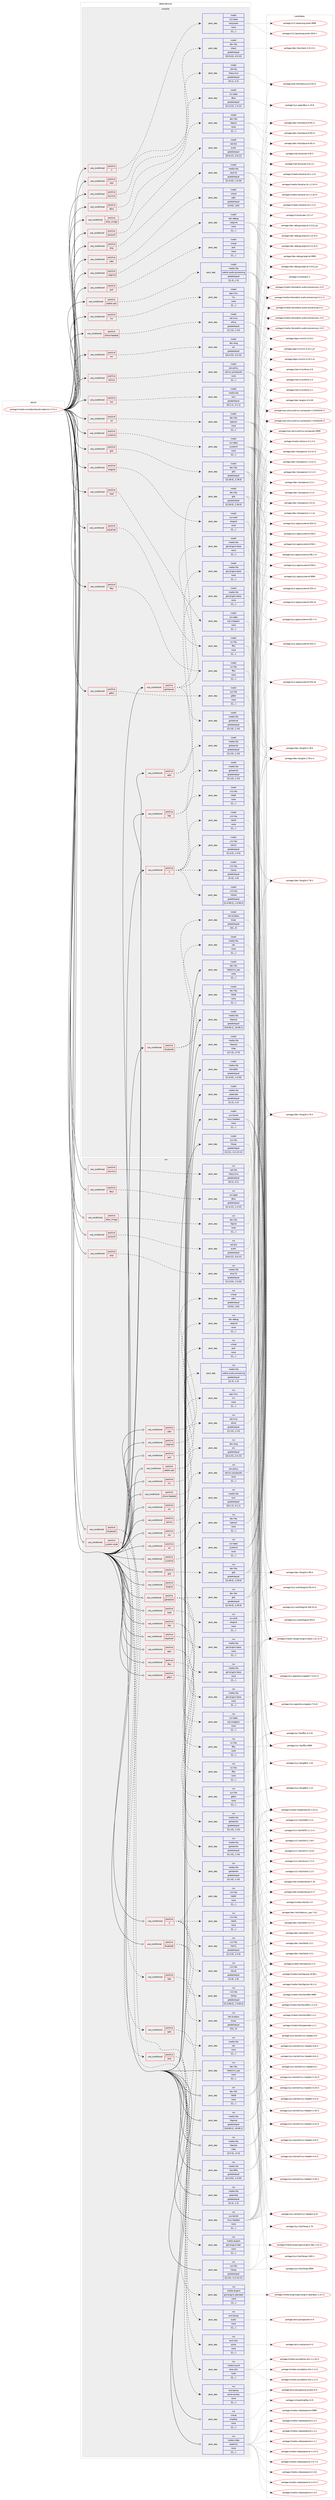 digraph prolog {

# *************
# Graph options
# *************

newrank=true;
concentrate=true;
compound=true;
graph [rankdir=LR,fontname=Helvetica,fontsize=10,ranksep=1.5];#, ranksep=2.5, nodesep=0.2];
edge  [arrowhead=vee];
node  [fontname=Helvetica,fontsize=10];

# **********
# The ebuild
# **********

subgraph cluster_leftcol {
color=gray;
label=<<i>ebuild</i>>;
id [label="portage://media-sound/pulseaudio-daemon-17.0-r1", color=red, width=4, href="../media-sound/pulseaudio-daemon-17.0-r1.svg"];
}

# ****************
# The dependencies
# ****************

subgraph cluster_midcol {
color=gray;
label=<<i>dependencies</i>>;
subgraph cluster_compile {
fillcolor="#eeeeee";
style=filled;
label=<<i>compile</i>>;
subgraph cond84877 {
dependency336407 [label=<<TABLE BORDER="0" CELLBORDER="1" CELLSPACING="0" CELLPADDING="4"><TR><TD ROWSPAN="3" CELLPADDING="10">use_conditional</TD></TR><TR><TD>positive</TD></TR><TR><TD>X</TD></TR></TABLE>>, shape=none, color=red];
subgraph pack248892 {
dependency336408 [label=<<TABLE BORDER="0" CELLBORDER="1" CELLSPACING="0" CELLPADDING="4" WIDTH="220"><TR><TD ROWSPAN="6" CELLPADDING="30">pack_dep</TD></TR><TR><TD WIDTH="110">install</TD></TR><TR><TD>x11-base</TD></TR><TR><TD>xorg-proto</TD></TR><TR><TD>none</TD></TR><TR><TD>[[],,,,]</TD></TR></TABLE>>, shape=none, color=blue];
}
dependency336407:e -> dependency336408:w [weight=20,style="dashed",arrowhead="vee"];
}
id:e -> dependency336407:w [weight=20,style="solid",arrowhead="vee"];
subgraph cond84878 {
dependency336409 [label=<<TABLE BORDER="0" CELLBORDER="1" CELLSPACING="0" CELLPADDING="4"><TR><TD ROWSPAN="3" CELLPADDING="10">use_conditional</TD></TR><TR><TD>positive</TD></TR><TR><TD>X</TD></TR></TABLE>>, shape=none, color=red];
subgraph pack248893 {
dependency336410 [label=<<TABLE BORDER="0" CELLBORDER="1" CELLSPACING="0" CELLPADDING="4" WIDTH="220"><TR><TD ROWSPAN="6" CELLPADDING="30">pack_dep</TD></TR><TR><TD WIDTH="110">install</TD></TR><TR><TD>x11-libs</TD></TR><TR><TD>libxcb</TD></TR><TR><TD>greaterequal</TD></TR><TR><TD>[[1,6],,,1.6]</TD></TR></TABLE>>, shape=none, color=blue];
}
dependency336409:e -> dependency336410:w [weight=20,style="dashed",arrowhead="vee"];
subgraph pack248894 {
dependency336411 [label=<<TABLE BORDER="0" CELLBORDER="1" CELLSPACING="0" CELLPADDING="4" WIDTH="220"><TR><TD ROWSPAN="6" CELLPADDING="30">pack_dep</TD></TR><TR><TD WIDTH="110">install</TD></TR><TR><TD>x11-libs</TD></TR><TR><TD>libICE</TD></TR><TR><TD>none</TD></TR><TR><TD>[[],,,,]</TD></TR></TABLE>>, shape=none, color=blue];
}
dependency336409:e -> dependency336411:w [weight=20,style="dashed",arrowhead="vee"];
subgraph pack248895 {
dependency336412 [label=<<TABLE BORDER="0" CELLBORDER="1" CELLSPACING="0" CELLPADDING="4" WIDTH="220"><TR><TD ROWSPAN="6" CELLPADDING="30">pack_dep</TD></TR><TR><TD WIDTH="110">install</TD></TR><TR><TD>x11-libs</TD></TR><TR><TD>libSM</TD></TR><TR><TD>none</TD></TR><TR><TD>[[],,,,]</TD></TR></TABLE>>, shape=none, color=blue];
}
dependency336409:e -> dependency336412:w [weight=20,style="dashed",arrowhead="vee"];
subgraph pack248896 {
dependency336413 [label=<<TABLE BORDER="0" CELLBORDER="1" CELLSPACING="0" CELLPADDING="4" WIDTH="220"><TR><TD ROWSPAN="6" CELLPADDING="30">pack_dep</TD></TR><TR><TD WIDTH="110">install</TD></TR><TR><TD>x11-libs</TD></TR><TR><TD>libX11</TD></TR><TR><TD>greaterequal</TD></TR><TR><TD>[[1,4,0],,,1.4.0]</TD></TR></TABLE>>, shape=none, color=blue];
}
dependency336409:e -> dependency336413:w [weight=20,style="dashed",arrowhead="vee"];
subgraph pack248897 {
dependency336414 [label=<<TABLE BORDER="0" CELLBORDER="1" CELLSPACING="0" CELLPADDING="4" WIDTH="220"><TR><TD ROWSPAN="6" CELLPADDING="30">pack_dep</TD></TR><TR><TD WIDTH="110">install</TD></TR><TR><TD>x11-libs</TD></TR><TR><TD>libXtst</TD></TR><TR><TD>greaterequal</TD></TR><TR><TD>[[1,0,99,2],,,1.0.99.2]</TD></TR></TABLE>>, shape=none, color=blue];
}
dependency336409:e -> dependency336414:w [weight=20,style="dashed",arrowhead="vee"];
}
id:e -> dependency336409:w [weight=20,style="solid",arrowhead="vee"];
subgraph cond84879 {
dependency336415 [label=<<TABLE BORDER="0" CELLBORDER="1" CELLSPACING="0" CELLPADDING="4"><TR><TD ROWSPAN="3" CELLPADDING="10">use_conditional</TD></TR><TR><TD>positive</TD></TR><TR><TD>alsa</TD></TR></TABLE>>, shape=none, color=red];
subgraph pack248898 {
dependency336416 [label=<<TABLE BORDER="0" CELLBORDER="1" CELLSPACING="0" CELLPADDING="4" WIDTH="220"><TR><TD ROWSPAN="6" CELLPADDING="30">pack_dep</TD></TR><TR><TD WIDTH="110">install</TD></TR><TR><TD>media-libs</TD></TR><TR><TD>alsa-lib</TD></TR><TR><TD>greaterequal</TD></TR><TR><TD>[[1,0,24],,,1.0.24]</TD></TR></TABLE>>, shape=none, color=blue];
}
dependency336415:e -> dependency336416:w [weight=20,style="dashed",arrowhead="vee"];
}
id:e -> dependency336415:w [weight=20,style="solid",arrowhead="vee"];
subgraph cond84880 {
dependency336417 [label=<<TABLE BORDER="0" CELLBORDER="1" CELLSPACING="0" CELLPADDING="4"><TR><TD ROWSPAN="3" CELLPADDING="10">use_conditional</TD></TR><TR><TD>positive</TD></TR><TR><TD>aptx</TD></TR></TABLE>>, shape=none, color=red];
subgraph pack248899 {
dependency336418 [label=<<TABLE BORDER="0" CELLBORDER="1" CELLSPACING="0" CELLPADDING="4" WIDTH="220"><TR><TD ROWSPAN="6" CELLPADDING="30">pack_dep</TD></TR><TR><TD WIDTH="110">install</TD></TR><TR><TD>media-libs</TD></TR><TR><TD>gst-plugins-base</TD></TR><TR><TD>none</TD></TR><TR><TD>[[],,,,]</TD></TR></TABLE>>, shape=none, color=blue];
}
dependency336417:e -> dependency336418:w [weight=20,style="dashed",arrowhead="vee"];
subgraph pack248900 {
dependency336419 [label=<<TABLE BORDER="0" CELLBORDER="1" CELLSPACING="0" CELLPADDING="4" WIDTH="220"><TR><TD ROWSPAN="6" CELLPADDING="30">pack_dep</TD></TR><TR><TD WIDTH="110">install</TD></TR><TR><TD>media-libs</TD></TR><TR><TD>gstreamer</TD></TR><TR><TD>greaterequal</TD></TR><TR><TD>[[1,14],,,1.14]</TD></TR></TABLE>>, shape=none, color=blue];
}
dependency336417:e -> dependency336419:w [weight=20,style="dashed",arrowhead="vee"];
}
id:e -> dependency336417:w [weight=20,style="solid",arrowhead="vee"];
subgraph cond84881 {
dependency336420 [label=<<TABLE BORDER="0" CELLBORDER="1" CELLSPACING="0" CELLPADDING="4"><TR><TD ROWSPAN="3" CELLPADDING="10">use_conditional</TD></TR><TR><TD>positive</TD></TR><TR><TD>asyncns</TD></TR></TABLE>>, shape=none, color=red];
subgraph pack248901 {
dependency336421 [label=<<TABLE BORDER="0" CELLBORDER="1" CELLSPACING="0" CELLPADDING="4" WIDTH="220"><TR><TD ROWSPAN="6" CELLPADDING="30">pack_dep</TD></TR><TR><TD WIDTH="110">install</TD></TR><TR><TD>net-libs</TD></TR><TR><TD>libasyncns</TD></TR><TR><TD>greaterequal</TD></TR><TR><TD>[[0,1],,,0.1]</TD></TR></TABLE>>, shape=none, color=blue];
}
dependency336420:e -> dependency336421:w [weight=20,style="dashed",arrowhead="vee"];
}
id:e -> dependency336420:w [weight=20,style="solid",arrowhead="vee"];
subgraph cond84882 {
dependency336422 [label=<<TABLE BORDER="0" CELLBORDER="1" CELLSPACING="0" CELLPADDING="4"><TR><TD ROWSPAN="3" CELLPADDING="10">use_conditional</TD></TR><TR><TD>positive</TD></TR><TR><TD>bluetooth</TD></TR></TABLE>>, shape=none, color=red];
subgraph pack248902 {
dependency336423 [label=<<TABLE BORDER="0" CELLBORDER="1" CELLSPACING="0" CELLPADDING="4" WIDTH="220"><TR><TD ROWSPAN="6" CELLPADDING="30">pack_dep</TD></TR><TR><TD WIDTH="110">install</TD></TR><TR><TD>net-wireless</TD></TR><TR><TD>bluez</TD></TR><TR><TD>greaterequal</TD></TR><TR><TD>[[5],,,5]</TD></TR></TABLE>>, shape=none, color=blue];
}
dependency336422:e -> dependency336423:w [weight=20,style="dashed",arrowhead="vee"];
subgraph pack248903 {
dependency336424 [label=<<TABLE BORDER="0" CELLBORDER="1" CELLSPACING="0" CELLPADDING="4" WIDTH="220"><TR><TD ROWSPAN="6" CELLPADDING="30">pack_dep</TD></TR><TR><TD WIDTH="110">install</TD></TR><TR><TD>media-libs</TD></TR><TR><TD>sbc</TD></TR><TR><TD>none</TD></TR><TR><TD>[[],,,,]</TD></TR></TABLE>>, shape=none, color=blue];
}
dependency336422:e -> dependency336424:w [weight=20,style="dashed",arrowhead="vee"];
}
id:e -> dependency336422:w [weight=20,style="solid",arrowhead="vee"];
subgraph cond84883 {
dependency336425 [label=<<TABLE BORDER="0" CELLBORDER="1" CELLSPACING="0" CELLPADDING="4"><TR><TD ROWSPAN="3" CELLPADDING="10">use_conditional</TD></TR><TR><TD>positive</TD></TR><TR><TD>dbus</TD></TR></TABLE>>, shape=none, color=red];
subgraph pack248904 {
dependency336426 [label=<<TABLE BORDER="0" CELLBORDER="1" CELLSPACING="0" CELLPADDING="4" WIDTH="220"><TR><TD ROWSPAN="6" CELLPADDING="30">pack_dep</TD></TR><TR><TD WIDTH="110">install</TD></TR><TR><TD>sys-apps</TD></TR><TR><TD>dbus</TD></TR><TR><TD>greaterequal</TD></TR><TR><TD>[[1,4,12],,,1.4.12]</TD></TR></TABLE>>, shape=none, color=blue];
}
dependency336425:e -> dependency336426:w [weight=20,style="dashed",arrowhead="vee"];
}
id:e -> dependency336425:w [weight=20,style="solid",arrowhead="vee"];
subgraph cond84884 {
dependency336427 [label=<<TABLE BORDER="0" CELLBORDER="1" CELLSPACING="0" CELLPADDING="4"><TR><TD ROWSPAN="3" CELLPADDING="10">use_conditional</TD></TR><TR><TD>positive</TD></TR><TR><TD>elibc_mingw</TD></TR></TABLE>>, shape=none, color=red];
subgraph pack248905 {
dependency336428 [label=<<TABLE BORDER="0" CELLBORDER="1" CELLSPACING="0" CELLPADDING="4" WIDTH="220"><TR><TD ROWSPAN="6" CELLPADDING="30">pack_dep</TD></TR><TR><TD WIDTH="110">install</TD></TR><TR><TD>dev-libs</TD></TR><TR><TD>libpcre</TD></TR><TR><TD>none</TD></TR><TR><TD>[[],,,,]</TD></TR></TABLE>>, shape=none, color=blue];
}
dependency336427:e -> dependency336428:w [weight=20,style="dashed",arrowhead="vee"];
}
id:e -> dependency336427:w [weight=20,style="solid",arrowhead="vee"];
subgraph cond84885 {
dependency336429 [label=<<TABLE BORDER="0" CELLBORDER="1" CELLSPACING="0" CELLPADDING="4"><TR><TD ROWSPAN="3" CELLPADDING="10">use_conditional</TD></TR><TR><TD>positive</TD></TR><TR><TD>elogind</TD></TR></TABLE>>, shape=none, color=red];
subgraph pack248906 {
dependency336430 [label=<<TABLE BORDER="0" CELLBORDER="1" CELLSPACING="0" CELLPADDING="4" WIDTH="220"><TR><TD ROWSPAN="6" CELLPADDING="30">pack_dep</TD></TR><TR><TD WIDTH="110">install</TD></TR><TR><TD>sys-auth</TD></TR><TR><TD>elogind</TD></TR><TR><TD>none</TD></TR><TR><TD>[[],,,,]</TD></TR></TABLE>>, shape=none, color=blue];
}
dependency336429:e -> dependency336430:w [weight=20,style="dashed",arrowhead="vee"];
}
id:e -> dependency336429:w [weight=20,style="solid",arrowhead="vee"];
subgraph cond84886 {
dependency336431 [label=<<TABLE BORDER="0" CELLBORDER="1" CELLSPACING="0" CELLPADDING="4"><TR><TD ROWSPAN="3" CELLPADDING="10">use_conditional</TD></TR><TR><TD>positive</TD></TR><TR><TD>equalizer</TD></TR></TABLE>>, shape=none, color=red];
subgraph pack248907 {
dependency336432 [label=<<TABLE BORDER="0" CELLBORDER="1" CELLSPACING="0" CELLPADDING="4" WIDTH="220"><TR><TD ROWSPAN="6" CELLPADDING="30">pack_dep</TD></TR><TR><TD WIDTH="110">install</TD></TR><TR><TD>sci-libs</TD></TR><TR><TD>fftw</TD></TR><TR><TD>none</TD></TR><TR><TD>[[],,,,]</TD></TR></TABLE>>, shape=none, color=blue];
}
dependency336431:e -> dependency336432:w [weight=20,style="dashed",arrowhead="vee"];
}
id:e -> dependency336431:w [weight=20,style="solid",arrowhead="vee"];
subgraph cond84887 {
dependency336433 [label=<<TABLE BORDER="0" CELLBORDER="1" CELLSPACING="0" CELLPADDING="4"><TR><TD ROWSPAN="3" CELLPADDING="10">use_conditional</TD></TR><TR><TD>positive</TD></TR><TR><TD>fftw</TD></TR></TABLE>>, shape=none, color=red];
subgraph pack248908 {
dependency336434 [label=<<TABLE BORDER="0" CELLBORDER="1" CELLSPACING="0" CELLPADDING="4" WIDTH="220"><TR><TD ROWSPAN="6" CELLPADDING="30">pack_dep</TD></TR><TR><TD WIDTH="110">install</TD></TR><TR><TD>sci-libs</TD></TR><TR><TD>fftw</TD></TR><TR><TD>none</TD></TR><TR><TD>[[],,,,]</TD></TR></TABLE>>, shape=none, color=blue];
}
dependency336433:e -> dependency336434:w [weight=20,style="dashed",arrowhead="vee"];
}
id:e -> dependency336433:w [weight=20,style="solid",arrowhead="vee"];
subgraph cond84888 {
dependency336435 [label=<<TABLE BORDER="0" CELLBORDER="1" CELLSPACING="0" CELLPADDING="4"><TR><TD ROWSPAN="3" CELLPADDING="10">use_conditional</TD></TR><TR><TD>positive</TD></TR><TR><TD>gdbm</TD></TR></TABLE>>, shape=none, color=red];
subgraph pack248909 {
dependency336436 [label=<<TABLE BORDER="0" CELLBORDER="1" CELLSPACING="0" CELLPADDING="4" WIDTH="220"><TR><TD ROWSPAN="6" CELLPADDING="30">pack_dep</TD></TR><TR><TD WIDTH="110">install</TD></TR><TR><TD>sys-libs</TD></TR><TR><TD>gdbm</TD></TR><TR><TD>none</TD></TR><TR><TD>[[],,,,]</TD></TR></TABLE>>, shape=none, color=blue];
}
dependency336435:e -> dependency336436:w [weight=20,style="dashed",arrowhead="vee"];
}
id:e -> dependency336435:w [weight=20,style="solid",arrowhead="vee"];
subgraph cond84889 {
dependency336437 [label=<<TABLE BORDER="0" CELLBORDER="1" CELLSPACING="0" CELLPADDING="4"><TR><TD ROWSPAN="3" CELLPADDING="10">use_conditional</TD></TR><TR><TD>positive</TD></TR><TR><TD>glib</TD></TR></TABLE>>, shape=none, color=red];
subgraph pack248910 {
dependency336438 [label=<<TABLE BORDER="0" CELLBORDER="1" CELLSPACING="0" CELLPADDING="4" WIDTH="220"><TR><TD ROWSPAN="6" CELLPADDING="30">pack_dep</TD></TR><TR><TD WIDTH="110">install</TD></TR><TR><TD>dev-libs</TD></TR><TR><TD>glib</TD></TR><TR><TD>greaterequal</TD></TR><TR><TD>[[2,28,0],,,2.28.0]</TD></TR></TABLE>>, shape=none, color=blue];
}
dependency336437:e -> dependency336438:w [weight=20,style="dashed",arrowhead="vee"];
}
id:e -> dependency336437:w [weight=20,style="solid",arrowhead="vee"];
subgraph cond84890 {
dependency336439 [label=<<TABLE BORDER="0" CELLBORDER="1" CELLSPACING="0" CELLPADDING="4"><TR><TD ROWSPAN="3" CELLPADDING="10">use_conditional</TD></TR><TR><TD>positive</TD></TR><TR><TD>gstreamer</TD></TR></TABLE>>, shape=none, color=red];
subgraph pack248911 {
dependency336440 [label=<<TABLE BORDER="0" CELLBORDER="1" CELLSPACING="0" CELLPADDING="4" WIDTH="220"><TR><TD ROWSPAN="6" CELLPADDING="30">pack_dep</TD></TR><TR><TD WIDTH="110">install</TD></TR><TR><TD>media-libs</TD></TR><TR><TD>gst-plugins-base</TD></TR><TR><TD>none</TD></TR><TR><TD>[[],,,,]</TD></TR></TABLE>>, shape=none, color=blue];
}
dependency336439:e -> dependency336440:w [weight=20,style="dashed",arrowhead="vee"];
subgraph pack248912 {
dependency336441 [label=<<TABLE BORDER="0" CELLBORDER="1" CELLSPACING="0" CELLPADDING="4" WIDTH="220"><TR><TD ROWSPAN="6" CELLPADDING="30">pack_dep</TD></TR><TR><TD WIDTH="110">install</TD></TR><TR><TD>media-libs</TD></TR><TR><TD>gstreamer</TD></TR><TR><TD>greaterequal</TD></TR><TR><TD>[[1,14],,,1.14]</TD></TR></TABLE>>, shape=none, color=blue];
}
dependency336439:e -> dependency336441:w [weight=20,style="dashed",arrowhead="vee"];
subgraph pack248913 {
dependency336442 [label=<<TABLE BORDER="0" CELLBORDER="1" CELLSPACING="0" CELLPADDING="4" WIDTH="220"><TR><TD ROWSPAN="6" CELLPADDING="30">pack_dep</TD></TR><TR><TD WIDTH="110">install</TD></TR><TR><TD>dev-libs</TD></TR><TR><TD>glib</TD></TR><TR><TD>greaterequal</TD></TR><TR><TD>[[2,26,0],,,2.26.0]</TD></TR></TABLE>>, shape=none, color=blue];
}
dependency336439:e -> dependency336442:w [weight=20,style="dashed",arrowhead="vee"];
}
id:e -> dependency336439:w [weight=20,style="solid",arrowhead="vee"];
subgraph cond84891 {
dependency336443 [label=<<TABLE BORDER="0" CELLBORDER="1" CELLSPACING="0" CELLPADDING="4"><TR><TD ROWSPAN="3" CELLPADDING="10">use_conditional</TD></TR><TR><TD>positive</TD></TR><TR><TD>jack</TD></TR></TABLE>>, shape=none, color=red];
subgraph pack248914 {
dependency336444 [label=<<TABLE BORDER="0" CELLBORDER="1" CELLSPACING="0" CELLPADDING="4" WIDTH="220"><TR><TD ROWSPAN="6" CELLPADDING="30">pack_dep</TD></TR><TR><TD WIDTH="110">install</TD></TR><TR><TD>virtual</TD></TR><TR><TD>jack</TD></TR><TR><TD>none</TD></TR><TR><TD>[[],,,,]</TD></TR></TABLE>>, shape=none, color=blue];
}
dependency336443:e -> dependency336444:w [weight=20,style="dashed",arrowhead="vee"];
}
id:e -> dependency336443:w [weight=20,style="solid",arrowhead="vee"];
subgraph cond84892 {
dependency336445 [label=<<TABLE BORDER="0" CELLBORDER="1" CELLSPACING="0" CELLPADDING="4"><TR><TD ROWSPAN="3" CELLPADDING="10">use_conditional</TD></TR><TR><TD>positive</TD></TR><TR><TD>ldac</TD></TR></TABLE>>, shape=none, color=red];
subgraph pack248915 {
dependency336446 [label=<<TABLE BORDER="0" CELLBORDER="1" CELLSPACING="0" CELLPADDING="4" WIDTH="220"><TR><TD ROWSPAN="6" CELLPADDING="30">pack_dep</TD></TR><TR><TD WIDTH="110">install</TD></TR><TR><TD>media-libs</TD></TR><TR><TD>gst-plugins-base</TD></TR><TR><TD>none</TD></TR><TR><TD>[[],,,,]</TD></TR></TABLE>>, shape=none, color=blue];
}
dependency336445:e -> dependency336446:w [weight=20,style="dashed",arrowhead="vee"];
subgraph pack248916 {
dependency336447 [label=<<TABLE BORDER="0" CELLBORDER="1" CELLSPACING="0" CELLPADDING="4" WIDTH="220"><TR><TD ROWSPAN="6" CELLPADDING="30">pack_dep</TD></TR><TR><TD WIDTH="110">install</TD></TR><TR><TD>media-libs</TD></TR><TR><TD>gstreamer</TD></TR><TR><TD>greaterequal</TD></TR><TR><TD>[[1,14],,,1.14]</TD></TR></TABLE>>, shape=none, color=blue];
}
dependency336445:e -> dependency336447:w [weight=20,style="dashed",arrowhead="vee"];
}
id:e -> dependency336445:w [weight=20,style="solid",arrowhead="vee"];
subgraph cond84893 {
dependency336448 [label=<<TABLE BORDER="0" CELLBORDER="1" CELLSPACING="0" CELLPADDING="4"><TR><TD ROWSPAN="3" CELLPADDING="10">use_conditional</TD></TR><TR><TD>positive</TD></TR><TR><TD>lirc</TD></TR></TABLE>>, shape=none, color=red];
subgraph pack248917 {
dependency336449 [label=<<TABLE BORDER="0" CELLBORDER="1" CELLSPACING="0" CELLPADDING="4" WIDTH="220"><TR><TD ROWSPAN="6" CELLPADDING="30">pack_dep</TD></TR><TR><TD WIDTH="110">install</TD></TR><TR><TD>app-misc</TD></TR><TR><TD>lirc</TD></TR><TR><TD>none</TD></TR><TR><TD>[[],,,,]</TD></TR></TABLE>>, shape=none, color=blue];
}
dependency336448:e -> dependency336449:w [weight=20,style="dashed",arrowhead="vee"];
}
id:e -> dependency336448:w [weight=20,style="solid",arrowhead="vee"];
subgraph cond84894 {
dependency336450 [label=<<TABLE BORDER="0" CELLBORDER="1" CELLSPACING="0" CELLPADDING="4"><TR><TD ROWSPAN="3" CELLPADDING="10">use_conditional</TD></TR><TR><TD>positive</TD></TR><TR><TD>ofono-headset</TD></TR></TABLE>>, shape=none, color=red];
subgraph pack248918 {
dependency336451 [label=<<TABLE BORDER="0" CELLBORDER="1" CELLSPACING="0" CELLPADDING="4" WIDTH="220"><TR><TD ROWSPAN="6" CELLPADDING="30">pack_dep</TD></TR><TR><TD WIDTH="110">install</TD></TR><TR><TD>net-misc</TD></TR><TR><TD>ofono</TD></TR><TR><TD>greaterequal</TD></TR><TR><TD>[[1,13],,,1.13]</TD></TR></TABLE>>, shape=none, color=blue];
}
dependency336450:e -> dependency336451:w [weight=20,style="dashed",arrowhead="vee"];
}
id:e -> dependency336450:w [weight=20,style="solid",arrowhead="vee"];
subgraph cond84895 {
dependency336452 [label=<<TABLE BORDER="0" CELLBORDER="1" CELLSPACING="0" CELLPADDING="4"><TR><TD ROWSPAN="3" CELLPADDING="10">use_conditional</TD></TR><TR><TD>positive</TD></TR><TR><TD>orc</TD></TR></TABLE>>, shape=none, color=red];
subgraph pack248919 {
dependency336453 [label=<<TABLE BORDER="0" CELLBORDER="1" CELLSPACING="0" CELLPADDING="4" WIDTH="220"><TR><TD ROWSPAN="6" CELLPADDING="30">pack_dep</TD></TR><TR><TD WIDTH="110">install</TD></TR><TR><TD>dev-lang</TD></TR><TR><TD>orc</TD></TR><TR><TD>greaterequal</TD></TR><TR><TD>[[0,4,15],,,0.4.15]</TD></TR></TABLE>>, shape=none, color=blue];
}
dependency336452:e -> dependency336453:w [weight=20,style="dashed",arrowhead="vee"];
}
id:e -> dependency336452:w [weight=20,style="solid",arrowhead="vee"];
subgraph cond84896 {
dependency336454 [label=<<TABLE BORDER="0" CELLBORDER="1" CELLSPACING="0" CELLPADDING="4"><TR><TD ROWSPAN="3" CELLPADDING="10">use_conditional</TD></TR><TR><TD>positive</TD></TR><TR><TD>selinux</TD></TR></TABLE>>, shape=none, color=red];
subgraph pack248920 {
dependency336455 [label=<<TABLE BORDER="0" CELLBORDER="1" CELLSPACING="0" CELLPADDING="4" WIDTH="220"><TR><TD ROWSPAN="6" CELLPADDING="30">pack_dep</TD></TR><TR><TD WIDTH="110">install</TD></TR><TR><TD>sec-policy</TD></TR><TR><TD>selinux-pulseaudio</TD></TR><TR><TD>none</TD></TR><TR><TD>[[],,,,]</TD></TR></TABLE>>, shape=none, color=blue];
}
dependency336454:e -> dependency336455:w [weight=20,style="dashed",arrowhead="vee"];
}
id:e -> dependency336454:w [weight=20,style="solid",arrowhead="vee"];
subgraph cond84897 {
dependency336456 [label=<<TABLE BORDER="0" CELLBORDER="1" CELLSPACING="0" CELLPADDING="4"><TR><TD ROWSPAN="3" CELLPADDING="10">use_conditional</TD></TR><TR><TD>positive</TD></TR><TR><TD>sox</TD></TR></TABLE>>, shape=none, color=red];
subgraph pack248921 {
dependency336457 [label=<<TABLE BORDER="0" CELLBORDER="1" CELLSPACING="0" CELLPADDING="4" WIDTH="220"><TR><TD ROWSPAN="6" CELLPADDING="30">pack_dep</TD></TR><TR><TD WIDTH="110">install</TD></TR><TR><TD>media-libs</TD></TR><TR><TD>soxr</TD></TR><TR><TD>greaterequal</TD></TR><TR><TD>[[0,1,1],,,0.1.1]</TD></TR></TABLE>>, shape=none, color=blue];
}
dependency336456:e -> dependency336457:w [weight=20,style="dashed",arrowhead="vee"];
}
id:e -> dependency336456:w [weight=20,style="solid",arrowhead="vee"];
subgraph cond84898 {
dependency336458 [label=<<TABLE BORDER="0" CELLBORDER="1" CELLSPACING="0" CELLPADDING="4"><TR><TD ROWSPAN="3" CELLPADDING="10">use_conditional</TD></TR><TR><TD>positive</TD></TR><TR><TD>ssl</TD></TR></TABLE>>, shape=none, color=red];
subgraph pack248922 {
dependency336459 [label=<<TABLE BORDER="0" CELLBORDER="1" CELLSPACING="0" CELLPADDING="4" WIDTH="220"><TR><TD ROWSPAN="6" CELLPADDING="30">pack_dep</TD></TR><TR><TD WIDTH="110">install</TD></TR><TR><TD>dev-libs</TD></TR><TR><TD>openssl</TD></TR><TR><TD>none</TD></TR><TR><TD>[[],,,,]</TD></TR></TABLE>>, shape=none, color=blue];
}
dependency336458:e -> dependency336459:w [weight=20,style="dashed",arrowhead="vee"];
}
id:e -> dependency336458:w [weight=20,style="solid",arrowhead="vee"];
subgraph cond84899 {
dependency336460 [label=<<TABLE BORDER="0" CELLBORDER="1" CELLSPACING="0" CELLPADDING="4"><TR><TD ROWSPAN="3" CELLPADDING="10">use_conditional</TD></TR><TR><TD>positive</TD></TR><TR><TD>systemd</TD></TR></TABLE>>, shape=none, color=red];
subgraph pack248923 {
dependency336461 [label=<<TABLE BORDER="0" CELLBORDER="1" CELLSPACING="0" CELLPADDING="4" WIDTH="220"><TR><TD ROWSPAN="6" CELLPADDING="30">pack_dep</TD></TR><TR><TD WIDTH="110">install</TD></TR><TR><TD>sys-apps</TD></TR><TR><TD>systemd</TD></TR><TR><TD>none</TD></TR><TR><TD>[[],,,,]</TD></TR></TABLE>>, shape=none, color=blue];
}
dependency336460:e -> dependency336461:w [weight=20,style="dashed",arrowhead="vee"];
}
id:e -> dependency336460:w [weight=20,style="solid",arrowhead="vee"];
subgraph cond84900 {
dependency336462 [label=<<TABLE BORDER="0" CELLBORDER="1" CELLSPACING="0" CELLPADDING="4"><TR><TD ROWSPAN="3" CELLPADDING="10">use_conditional</TD></TR><TR><TD>positive</TD></TR><TR><TD>tcpd</TD></TR></TABLE>>, shape=none, color=red];
subgraph pack248924 {
dependency336463 [label=<<TABLE BORDER="0" CELLBORDER="1" CELLSPACING="0" CELLPADDING="4" WIDTH="220"><TR><TD ROWSPAN="6" CELLPADDING="30">pack_dep</TD></TR><TR><TD WIDTH="110">install</TD></TR><TR><TD>sys-apps</TD></TR><TR><TD>tcp-wrappers</TD></TR><TR><TD>none</TD></TR><TR><TD>[[],,,,]</TD></TR></TABLE>>, shape=none, color=blue];
}
dependency336462:e -> dependency336463:w [weight=20,style="dashed",arrowhead="vee"];
}
id:e -> dependency336462:w [weight=20,style="solid",arrowhead="vee"];
subgraph cond84901 {
dependency336464 [label=<<TABLE BORDER="0" CELLBORDER="1" CELLSPACING="0" CELLPADDING="4"><TR><TD ROWSPAN="3" CELLPADDING="10">use_conditional</TD></TR><TR><TD>positive</TD></TR><TR><TD>test</TD></TR></TABLE>>, shape=none, color=red];
subgraph pack248925 {
dependency336465 [label=<<TABLE BORDER="0" CELLBORDER="1" CELLSPACING="0" CELLPADDING="4" WIDTH="220"><TR><TD ROWSPAN="6" CELLPADDING="30">pack_dep</TD></TR><TR><TD WIDTH="110">install</TD></TR><TR><TD>dev-libs</TD></TR><TR><TD>check</TD></TR><TR><TD>greaterequal</TD></TR><TR><TD>[[0,9,10],,,0.9.10]</TD></TR></TABLE>>, shape=none, color=blue];
}
dependency336464:e -> dependency336465:w [weight=20,style="dashed",arrowhead="vee"];
}
id:e -> dependency336464:w [weight=20,style="solid",arrowhead="vee"];
subgraph cond84902 {
dependency336466 [label=<<TABLE BORDER="0" CELLBORDER="1" CELLSPACING="0" CELLPADDING="4"><TR><TD ROWSPAN="3" CELLPADDING="10">use_conditional</TD></TR><TR><TD>positive</TD></TR><TR><TD>udev</TD></TR></TABLE>>, shape=none, color=red];
subgraph pack248926 {
dependency336467 [label=<<TABLE BORDER="0" CELLBORDER="1" CELLSPACING="0" CELLPADDING="4" WIDTH="220"><TR><TD ROWSPAN="6" CELLPADDING="30">pack_dep</TD></TR><TR><TD WIDTH="110">install</TD></TR><TR><TD>virtual</TD></TR><TR><TD>udev</TD></TR><TR><TD>greaterequal</TD></TR><TR><TD>[[143],,,143]</TD></TR></TABLE>>, shape=none, color=blue];
}
dependency336466:e -> dependency336467:w [weight=20,style="dashed",arrowhead="vee"];
}
id:e -> dependency336466:w [weight=20,style="solid",arrowhead="vee"];
subgraph cond84903 {
dependency336468 [label=<<TABLE BORDER="0" CELLBORDER="1" CELLSPACING="0" CELLPADDING="4"><TR><TD ROWSPAN="3" CELLPADDING="10">use_conditional</TD></TR><TR><TD>positive</TD></TR><TR><TD>valgrind</TD></TR></TABLE>>, shape=none, color=red];
subgraph pack248927 {
dependency336469 [label=<<TABLE BORDER="0" CELLBORDER="1" CELLSPACING="0" CELLPADDING="4" WIDTH="220"><TR><TD ROWSPAN="6" CELLPADDING="30">pack_dep</TD></TR><TR><TD WIDTH="110">install</TD></TR><TR><TD>dev-debug</TD></TR><TR><TD>valgrind</TD></TR><TR><TD>none</TD></TR><TR><TD>[[],,,,]</TD></TR></TABLE>>, shape=none, color=blue];
}
dependency336468:e -> dependency336469:w [weight=20,style="dashed",arrowhead="vee"];
}
id:e -> dependency336468:w [weight=20,style="solid",arrowhead="vee"];
subgraph cond84904 {
dependency336470 [label=<<TABLE BORDER="0" CELLBORDER="1" CELLSPACING="0" CELLPADDING="4"><TR><TD ROWSPAN="3" CELLPADDING="10">use_conditional</TD></TR><TR><TD>positive</TD></TR><TR><TD>webrtc-aec</TD></TR></TABLE>>, shape=none, color=red];
subgraph pack248928 {
dependency336471 [label=<<TABLE BORDER="0" CELLBORDER="1" CELLSPACING="0" CELLPADDING="4" WIDTH="220"><TR><TD ROWSPAN="6" CELLPADDING="30">pack_dep</TD></TR><TR><TD WIDTH="110">install</TD></TR><TR><TD>media-libs</TD></TR><TR><TD>webrtc-audio-processing</TD></TR><TR><TD>greaterequal</TD></TR><TR><TD>[[1,3],,,1.3]</TD></TR></TABLE>>, shape=none, color=blue];
}
dependency336470:e -> dependency336471:w [weight=20,style="dashed",arrowhead="vee"];
}
id:e -> dependency336470:w [weight=20,style="solid",arrowhead="vee"];
subgraph cond84905 {
dependency336472 [label=<<TABLE BORDER="0" CELLBORDER="1" CELLSPACING="0" CELLPADDING="4"><TR><TD ROWSPAN="3" CELLPADDING="10">use_conditional</TD></TR><TR><TD>positive</TD></TR><TR><TD>zeroconf</TD></TR></TABLE>>, shape=none, color=red];
subgraph pack248929 {
dependency336473 [label=<<TABLE BORDER="0" CELLBORDER="1" CELLSPACING="0" CELLPADDING="4" WIDTH="220"><TR><TD ROWSPAN="6" CELLPADDING="30">pack_dep</TD></TR><TR><TD WIDTH="110">install</TD></TR><TR><TD>net-dns</TD></TR><TR><TD>avahi</TD></TR><TR><TD>greaterequal</TD></TR><TR><TD>[[0,6,12],,,0.6.12]</TD></TR></TABLE>>, shape=none, color=blue];
}
dependency336472:e -> dependency336473:w [weight=20,style="dashed",arrowhead="vee"];
}
id:e -> dependency336472:w [weight=20,style="solid",arrowhead="vee"];
subgraph pack248930 {
dependency336474 [label=<<TABLE BORDER="0" CELLBORDER="1" CELLSPACING="0" CELLPADDING="4" WIDTH="220"><TR><TD ROWSPAN="6" CELLPADDING="30">pack_dep</TD></TR><TR><TD WIDTH="110">install</TD></TR><TR><TD>dev-libs</TD></TR><TR><TD>libatomic_ops</TD></TR><TR><TD>none</TD></TR><TR><TD>[[],,,,]</TD></TR></TABLE>>, shape=none, color=blue];
}
id:e -> dependency336474:w [weight=20,style="solid",arrowhead="vee"];
subgraph pack248931 {
dependency336475 [label=<<TABLE BORDER="0" CELLBORDER="1" CELLSPACING="0" CELLPADDING="4" WIDTH="220"><TR><TD ROWSPAN="6" CELLPADDING="30">pack_dep</TD></TR><TR><TD WIDTH="110">install</TD></TR><TR><TD>dev-libs</TD></TR><TR><TD>libltdl</TD></TR><TR><TD>none</TD></TR><TR><TD>[[],,,,]</TD></TR></TABLE>>, shape=none, color=blue];
}
id:e -> dependency336475:w [weight=20,style="solid",arrowhead="vee"];
subgraph pack248932 {
dependency336476 [label=<<TABLE BORDER="0" CELLBORDER="1" CELLSPACING="0" CELLPADDING="4" WIDTH="220"><TR><TD ROWSPAN="6" CELLPADDING="30">pack_dep</TD></TR><TR><TD WIDTH="110">install</TD></TR><TR><TD>media-libs</TD></TR><TR><TD>libpulse</TD></TR><TR><TD>greaterequal</TD></TR><TR><TD>[[16,99,1],,,16.99.1]</TD></TR></TABLE>>, shape=none, color=blue];
}
id:e -> dependency336476:w [weight=20,style="solid",arrowhead="vee"];
subgraph pack248933 {
dependency336477 [label=<<TABLE BORDER="0" CELLBORDER="1" CELLSPACING="0" CELLPADDING="4" WIDTH="220"><TR><TD ROWSPAN="6" CELLPADDING="30">pack_dep</TD></TR><TR><TD WIDTH="110">install</TD></TR><TR><TD>media-libs</TD></TR><TR><TD>libpulse</TD></TR><TR><TD>tilde</TD></TR><TR><TD>[[17,0],,,17.0]</TD></TR></TABLE>>, shape=none, color=blue];
}
id:e -> dependency336477:w [weight=20,style="solid",arrowhead="vee"];
subgraph pack248934 {
dependency336478 [label=<<TABLE BORDER="0" CELLBORDER="1" CELLSPACING="0" CELLPADDING="4" WIDTH="220"><TR><TD ROWSPAN="6" CELLPADDING="30">pack_dep</TD></TR><TR><TD WIDTH="110">install</TD></TR><TR><TD>media-libs</TD></TR><TR><TD>libsndfile</TD></TR><TR><TD>greaterequal</TD></TR><TR><TD>[[1,0,20],,,1.0.20]</TD></TR></TABLE>>, shape=none, color=blue];
}
id:e -> dependency336478:w [weight=20,style="solid",arrowhead="vee"];
subgraph pack248935 {
dependency336479 [label=<<TABLE BORDER="0" CELLBORDER="1" CELLSPACING="0" CELLPADDING="4" WIDTH="220"><TR><TD ROWSPAN="6" CELLPADDING="30">pack_dep</TD></TR><TR><TD WIDTH="110">install</TD></TR><TR><TD>media-libs</TD></TR><TR><TD>speexdsp</TD></TR><TR><TD>greaterequal</TD></TR><TR><TD>[[1,2],,,1.2]</TD></TR></TABLE>>, shape=none, color=blue];
}
id:e -> dependency336479:w [weight=20,style="solid",arrowhead="vee"];
subgraph pack248936 {
dependency336480 [label=<<TABLE BORDER="0" CELLBORDER="1" CELLSPACING="0" CELLPADDING="4" WIDTH="220"><TR><TD ROWSPAN="6" CELLPADDING="30">pack_dep</TD></TR><TR><TD WIDTH="110">install</TD></TR><TR><TD>sys-kernel</TD></TR><TR><TD>linux-headers</TD></TR><TR><TD>none</TD></TR><TR><TD>[[],,,,]</TD></TR></TABLE>>, shape=none, color=blue];
}
id:e -> dependency336480:w [weight=20,style="solid",arrowhead="vee"];
subgraph pack248937 {
dependency336481 [label=<<TABLE BORDER="0" CELLBORDER="1" CELLSPACING="0" CELLPADDING="4" WIDTH="220"><TR><TD ROWSPAN="6" CELLPADDING="30">pack_dep</TD></TR><TR><TD WIDTH="110">install</TD></TR><TR><TD>sys-libs</TD></TR><TR><TD>libcap</TD></TR><TR><TD>greaterequal</TD></TR><TR><TD>[[2,22],,-r2,2.22-r2]</TD></TR></TABLE>>, shape=none, color=blue];
}
id:e -> dependency336481:w [weight=20,style="solid",arrowhead="vee"];
}
subgraph cluster_compileandrun {
fillcolor="#eeeeee";
style=filled;
label=<<i>compile and run</i>>;
}
subgraph cluster_run {
fillcolor="#eeeeee";
style=filled;
label=<<i>run</i>>;
subgraph cond84906 {
dependency336482 [label=<<TABLE BORDER="0" CELLBORDER="1" CELLSPACING="0" CELLPADDING="4"><TR><TD ROWSPAN="3" CELLPADDING="10">use_conditional</TD></TR><TR><TD>positive</TD></TR><TR><TD>X</TD></TR></TABLE>>, shape=none, color=red];
subgraph pack248938 {
dependency336483 [label=<<TABLE BORDER="0" CELLBORDER="1" CELLSPACING="0" CELLPADDING="4" WIDTH="220"><TR><TD ROWSPAN="6" CELLPADDING="30">pack_dep</TD></TR><TR><TD WIDTH="110">run</TD></TR><TR><TD>x11-libs</TD></TR><TR><TD>libxcb</TD></TR><TR><TD>greaterequal</TD></TR><TR><TD>[[1,6],,,1.6]</TD></TR></TABLE>>, shape=none, color=blue];
}
dependency336482:e -> dependency336483:w [weight=20,style="dashed",arrowhead="vee"];
subgraph pack248939 {
dependency336484 [label=<<TABLE BORDER="0" CELLBORDER="1" CELLSPACING="0" CELLPADDING="4" WIDTH="220"><TR><TD ROWSPAN="6" CELLPADDING="30">pack_dep</TD></TR><TR><TD WIDTH="110">run</TD></TR><TR><TD>x11-libs</TD></TR><TR><TD>libICE</TD></TR><TR><TD>none</TD></TR><TR><TD>[[],,,,]</TD></TR></TABLE>>, shape=none, color=blue];
}
dependency336482:e -> dependency336484:w [weight=20,style="dashed",arrowhead="vee"];
subgraph pack248940 {
dependency336485 [label=<<TABLE BORDER="0" CELLBORDER="1" CELLSPACING="0" CELLPADDING="4" WIDTH="220"><TR><TD ROWSPAN="6" CELLPADDING="30">pack_dep</TD></TR><TR><TD WIDTH="110">run</TD></TR><TR><TD>x11-libs</TD></TR><TR><TD>libSM</TD></TR><TR><TD>none</TD></TR><TR><TD>[[],,,,]</TD></TR></TABLE>>, shape=none, color=blue];
}
dependency336482:e -> dependency336485:w [weight=20,style="dashed",arrowhead="vee"];
subgraph pack248941 {
dependency336486 [label=<<TABLE BORDER="0" CELLBORDER="1" CELLSPACING="0" CELLPADDING="4" WIDTH="220"><TR><TD ROWSPAN="6" CELLPADDING="30">pack_dep</TD></TR><TR><TD WIDTH="110">run</TD></TR><TR><TD>x11-libs</TD></TR><TR><TD>libX11</TD></TR><TR><TD>greaterequal</TD></TR><TR><TD>[[1,4,0],,,1.4.0]</TD></TR></TABLE>>, shape=none, color=blue];
}
dependency336482:e -> dependency336486:w [weight=20,style="dashed",arrowhead="vee"];
subgraph pack248942 {
dependency336487 [label=<<TABLE BORDER="0" CELLBORDER="1" CELLSPACING="0" CELLPADDING="4" WIDTH="220"><TR><TD ROWSPAN="6" CELLPADDING="30">pack_dep</TD></TR><TR><TD WIDTH="110">run</TD></TR><TR><TD>x11-libs</TD></TR><TR><TD>libXtst</TD></TR><TR><TD>greaterequal</TD></TR><TR><TD>[[1,0,99,2],,,1.0.99.2]</TD></TR></TABLE>>, shape=none, color=blue];
}
dependency336482:e -> dependency336487:w [weight=20,style="dashed",arrowhead="vee"];
}
id:e -> dependency336482:w [weight=20,style="solid",arrowhead="odot"];
subgraph cond84907 {
dependency336488 [label=<<TABLE BORDER="0" CELLBORDER="1" CELLSPACING="0" CELLPADDING="4"><TR><TD ROWSPAN="3" CELLPADDING="10">use_conditional</TD></TR><TR><TD>positive</TD></TR><TR><TD>alsa</TD></TR></TABLE>>, shape=none, color=red];
subgraph pack248943 {
dependency336489 [label=<<TABLE BORDER="0" CELLBORDER="1" CELLSPACING="0" CELLPADDING="4" WIDTH="220"><TR><TD ROWSPAN="6" CELLPADDING="30">pack_dep</TD></TR><TR><TD WIDTH="110">run</TD></TR><TR><TD>media-libs</TD></TR><TR><TD>alsa-lib</TD></TR><TR><TD>greaterequal</TD></TR><TR><TD>[[1,0,24],,,1.0.24]</TD></TR></TABLE>>, shape=none, color=blue];
}
dependency336488:e -> dependency336489:w [weight=20,style="dashed",arrowhead="vee"];
}
id:e -> dependency336488:w [weight=20,style="solid",arrowhead="odot"];
subgraph cond84908 {
dependency336490 [label=<<TABLE BORDER="0" CELLBORDER="1" CELLSPACING="0" CELLPADDING="4"><TR><TD ROWSPAN="3" CELLPADDING="10">use_conditional</TD></TR><TR><TD>positive</TD></TR><TR><TD>aptx</TD></TR></TABLE>>, shape=none, color=red];
subgraph pack248944 {
dependency336491 [label=<<TABLE BORDER="0" CELLBORDER="1" CELLSPACING="0" CELLPADDING="4" WIDTH="220"><TR><TD ROWSPAN="6" CELLPADDING="30">pack_dep</TD></TR><TR><TD WIDTH="110">run</TD></TR><TR><TD>media-libs</TD></TR><TR><TD>gst-plugins-base</TD></TR><TR><TD>none</TD></TR><TR><TD>[[],,,,]</TD></TR></TABLE>>, shape=none, color=blue];
}
dependency336490:e -> dependency336491:w [weight=20,style="dashed",arrowhead="vee"];
subgraph pack248945 {
dependency336492 [label=<<TABLE BORDER="0" CELLBORDER="1" CELLSPACING="0" CELLPADDING="4" WIDTH="220"><TR><TD ROWSPAN="6" CELLPADDING="30">pack_dep</TD></TR><TR><TD WIDTH="110">run</TD></TR><TR><TD>media-libs</TD></TR><TR><TD>gstreamer</TD></TR><TR><TD>greaterequal</TD></TR><TR><TD>[[1,14],,,1.14]</TD></TR></TABLE>>, shape=none, color=blue];
}
dependency336490:e -> dependency336492:w [weight=20,style="dashed",arrowhead="vee"];
}
id:e -> dependency336490:w [weight=20,style="solid",arrowhead="odot"];
subgraph cond84909 {
dependency336493 [label=<<TABLE BORDER="0" CELLBORDER="1" CELLSPACING="0" CELLPADDING="4"><TR><TD ROWSPAN="3" CELLPADDING="10">use_conditional</TD></TR><TR><TD>positive</TD></TR><TR><TD>asyncns</TD></TR></TABLE>>, shape=none, color=red];
subgraph pack248946 {
dependency336494 [label=<<TABLE BORDER="0" CELLBORDER="1" CELLSPACING="0" CELLPADDING="4" WIDTH="220"><TR><TD ROWSPAN="6" CELLPADDING="30">pack_dep</TD></TR><TR><TD WIDTH="110">run</TD></TR><TR><TD>net-libs</TD></TR><TR><TD>libasyncns</TD></TR><TR><TD>greaterequal</TD></TR><TR><TD>[[0,1],,,0.1]</TD></TR></TABLE>>, shape=none, color=blue];
}
dependency336493:e -> dependency336494:w [weight=20,style="dashed",arrowhead="vee"];
}
id:e -> dependency336493:w [weight=20,style="solid",arrowhead="odot"];
subgraph cond84910 {
dependency336495 [label=<<TABLE BORDER="0" CELLBORDER="1" CELLSPACING="0" CELLPADDING="4"><TR><TD ROWSPAN="3" CELLPADDING="10">use_conditional</TD></TR><TR><TD>positive</TD></TR><TR><TD>bluetooth</TD></TR></TABLE>>, shape=none, color=red];
subgraph cond84911 {
dependency336496 [label=<<TABLE BORDER="0" CELLBORDER="1" CELLSPACING="0" CELLPADDING="4"><TR><TD ROWSPAN="3" CELLPADDING="10">use_conditional</TD></TR><TR><TD>positive</TD></TR><TR><TD>ldac</TD></TR></TABLE>>, shape=none, color=red];
subgraph pack248947 {
dependency336497 [label=<<TABLE BORDER="0" CELLBORDER="1" CELLSPACING="0" CELLPADDING="4" WIDTH="220"><TR><TD ROWSPAN="6" CELLPADDING="30">pack_dep</TD></TR><TR><TD WIDTH="110">run</TD></TR><TR><TD>media-plugins</TD></TR><TR><TD>gst-plugins-ldac</TD></TR><TR><TD>none</TD></TR><TR><TD>[[],,,,]</TD></TR></TABLE>>, shape=none, color=blue];
}
dependency336496:e -> dependency336497:w [weight=20,style="dashed",arrowhead="vee"];
}
dependency336495:e -> dependency336496:w [weight=20,style="dashed",arrowhead="vee"];
subgraph cond84912 {
dependency336498 [label=<<TABLE BORDER="0" CELLBORDER="1" CELLSPACING="0" CELLPADDING="4"><TR><TD ROWSPAN="3" CELLPADDING="10">use_conditional</TD></TR><TR><TD>positive</TD></TR><TR><TD>aptx</TD></TR></TABLE>>, shape=none, color=red];
subgraph pack248948 {
dependency336499 [label=<<TABLE BORDER="0" CELLBORDER="1" CELLSPACING="0" CELLPADDING="4" WIDTH="220"><TR><TD ROWSPAN="6" CELLPADDING="30">pack_dep</TD></TR><TR><TD WIDTH="110">run</TD></TR><TR><TD>media-plugins</TD></TR><TR><TD>gst-plugins-openaptx</TD></TR><TR><TD>none</TD></TR><TR><TD>[[],,,,]</TD></TR></TABLE>>, shape=none, color=blue];
}
dependency336498:e -> dependency336499:w [weight=20,style="dashed",arrowhead="vee"];
}
dependency336495:e -> dependency336498:w [weight=20,style="dashed",arrowhead="vee"];
}
id:e -> dependency336495:w [weight=20,style="solid",arrowhead="odot"];
subgraph cond84913 {
dependency336500 [label=<<TABLE BORDER="0" CELLBORDER="1" CELLSPACING="0" CELLPADDING="4"><TR><TD ROWSPAN="3" CELLPADDING="10">use_conditional</TD></TR><TR><TD>positive</TD></TR><TR><TD>bluetooth</TD></TR></TABLE>>, shape=none, color=red];
subgraph pack248949 {
dependency336501 [label=<<TABLE BORDER="0" CELLBORDER="1" CELLSPACING="0" CELLPADDING="4" WIDTH="220"><TR><TD ROWSPAN="6" CELLPADDING="30">pack_dep</TD></TR><TR><TD WIDTH="110">run</TD></TR><TR><TD>net-wireless</TD></TR><TR><TD>bluez</TD></TR><TR><TD>greaterequal</TD></TR><TR><TD>[[5],,,5]</TD></TR></TABLE>>, shape=none, color=blue];
}
dependency336500:e -> dependency336501:w [weight=20,style="dashed",arrowhead="vee"];
subgraph pack248950 {
dependency336502 [label=<<TABLE BORDER="0" CELLBORDER="1" CELLSPACING="0" CELLPADDING="4" WIDTH="220"><TR><TD ROWSPAN="6" CELLPADDING="30">pack_dep</TD></TR><TR><TD WIDTH="110">run</TD></TR><TR><TD>media-libs</TD></TR><TR><TD>sbc</TD></TR><TR><TD>none</TD></TR><TR><TD>[[],,,,]</TD></TR></TABLE>>, shape=none, color=blue];
}
dependency336500:e -> dependency336502:w [weight=20,style="dashed",arrowhead="vee"];
}
id:e -> dependency336500:w [weight=20,style="solid",arrowhead="odot"];
subgraph cond84914 {
dependency336503 [label=<<TABLE BORDER="0" CELLBORDER="1" CELLSPACING="0" CELLPADDING="4"><TR><TD ROWSPAN="3" CELLPADDING="10">use_conditional</TD></TR><TR><TD>positive</TD></TR><TR><TD>dbus</TD></TR></TABLE>>, shape=none, color=red];
subgraph pack248951 {
dependency336504 [label=<<TABLE BORDER="0" CELLBORDER="1" CELLSPACING="0" CELLPADDING="4" WIDTH="220"><TR><TD ROWSPAN="6" CELLPADDING="30">pack_dep</TD></TR><TR><TD WIDTH="110">run</TD></TR><TR><TD>sys-apps</TD></TR><TR><TD>dbus</TD></TR><TR><TD>greaterequal</TD></TR><TR><TD>[[1,4,12],,,1.4.12]</TD></TR></TABLE>>, shape=none, color=blue];
}
dependency336503:e -> dependency336504:w [weight=20,style="dashed",arrowhead="vee"];
}
id:e -> dependency336503:w [weight=20,style="solid",arrowhead="odot"];
subgraph cond84915 {
dependency336505 [label=<<TABLE BORDER="0" CELLBORDER="1" CELLSPACING="0" CELLPADDING="4"><TR><TD ROWSPAN="3" CELLPADDING="10">use_conditional</TD></TR><TR><TD>positive</TD></TR><TR><TD>elibc_mingw</TD></TR></TABLE>>, shape=none, color=red];
subgraph pack248952 {
dependency336506 [label=<<TABLE BORDER="0" CELLBORDER="1" CELLSPACING="0" CELLPADDING="4" WIDTH="220"><TR><TD ROWSPAN="6" CELLPADDING="30">pack_dep</TD></TR><TR><TD WIDTH="110">run</TD></TR><TR><TD>dev-libs</TD></TR><TR><TD>libpcre</TD></TR><TR><TD>none</TD></TR><TR><TD>[[],,,,]</TD></TR></TABLE>>, shape=none, color=blue];
}
dependency336505:e -> dependency336506:w [weight=20,style="dashed",arrowhead="vee"];
}
id:e -> dependency336505:w [weight=20,style="solid",arrowhead="odot"];
subgraph cond84916 {
dependency336507 [label=<<TABLE BORDER="0" CELLBORDER="1" CELLSPACING="0" CELLPADDING="4"><TR><TD ROWSPAN="3" CELLPADDING="10">use_conditional</TD></TR><TR><TD>positive</TD></TR><TR><TD>elogind</TD></TR></TABLE>>, shape=none, color=red];
subgraph pack248953 {
dependency336508 [label=<<TABLE BORDER="0" CELLBORDER="1" CELLSPACING="0" CELLPADDING="4" WIDTH="220"><TR><TD ROWSPAN="6" CELLPADDING="30">pack_dep</TD></TR><TR><TD WIDTH="110">run</TD></TR><TR><TD>sys-auth</TD></TR><TR><TD>elogind</TD></TR><TR><TD>none</TD></TR><TR><TD>[[],,,,]</TD></TR></TABLE>>, shape=none, color=blue];
}
dependency336507:e -> dependency336508:w [weight=20,style="dashed",arrowhead="vee"];
}
id:e -> dependency336507:w [weight=20,style="solid",arrowhead="odot"];
subgraph cond84917 {
dependency336509 [label=<<TABLE BORDER="0" CELLBORDER="1" CELLSPACING="0" CELLPADDING="4"><TR><TD ROWSPAN="3" CELLPADDING="10">use_conditional</TD></TR><TR><TD>positive</TD></TR><TR><TD>equalizer</TD></TR></TABLE>>, shape=none, color=red];
subgraph pack248954 {
dependency336510 [label=<<TABLE BORDER="0" CELLBORDER="1" CELLSPACING="0" CELLPADDING="4" WIDTH="220"><TR><TD ROWSPAN="6" CELLPADDING="30">pack_dep</TD></TR><TR><TD WIDTH="110">run</TD></TR><TR><TD>sci-libs</TD></TR><TR><TD>fftw</TD></TR><TR><TD>none</TD></TR><TR><TD>[[],,,,]</TD></TR></TABLE>>, shape=none, color=blue];
}
dependency336509:e -> dependency336510:w [weight=20,style="dashed",arrowhead="vee"];
}
id:e -> dependency336509:w [weight=20,style="solid",arrowhead="odot"];
subgraph cond84918 {
dependency336511 [label=<<TABLE BORDER="0" CELLBORDER="1" CELLSPACING="0" CELLPADDING="4"><TR><TD ROWSPAN="3" CELLPADDING="10">use_conditional</TD></TR><TR><TD>positive</TD></TR><TR><TD>fftw</TD></TR></TABLE>>, shape=none, color=red];
subgraph pack248955 {
dependency336512 [label=<<TABLE BORDER="0" CELLBORDER="1" CELLSPACING="0" CELLPADDING="4" WIDTH="220"><TR><TD ROWSPAN="6" CELLPADDING="30">pack_dep</TD></TR><TR><TD WIDTH="110">run</TD></TR><TR><TD>sci-libs</TD></TR><TR><TD>fftw</TD></TR><TR><TD>none</TD></TR><TR><TD>[[],,,,]</TD></TR></TABLE>>, shape=none, color=blue];
}
dependency336511:e -> dependency336512:w [weight=20,style="dashed",arrowhead="vee"];
}
id:e -> dependency336511:w [weight=20,style="solid",arrowhead="odot"];
subgraph cond84919 {
dependency336513 [label=<<TABLE BORDER="0" CELLBORDER="1" CELLSPACING="0" CELLPADDING="4"><TR><TD ROWSPAN="3" CELLPADDING="10">use_conditional</TD></TR><TR><TD>positive</TD></TR><TR><TD>gdbm</TD></TR></TABLE>>, shape=none, color=red];
subgraph pack248956 {
dependency336514 [label=<<TABLE BORDER="0" CELLBORDER="1" CELLSPACING="0" CELLPADDING="4" WIDTH="220"><TR><TD ROWSPAN="6" CELLPADDING="30">pack_dep</TD></TR><TR><TD WIDTH="110">run</TD></TR><TR><TD>sys-libs</TD></TR><TR><TD>gdbm</TD></TR><TR><TD>none</TD></TR><TR><TD>[[],,,,]</TD></TR></TABLE>>, shape=none, color=blue];
}
dependency336513:e -> dependency336514:w [weight=20,style="dashed",arrowhead="vee"];
}
id:e -> dependency336513:w [weight=20,style="solid",arrowhead="odot"];
subgraph cond84920 {
dependency336515 [label=<<TABLE BORDER="0" CELLBORDER="1" CELLSPACING="0" CELLPADDING="4"><TR><TD ROWSPAN="3" CELLPADDING="10">use_conditional</TD></TR><TR><TD>positive</TD></TR><TR><TD>glib</TD></TR></TABLE>>, shape=none, color=red];
subgraph pack248957 {
dependency336516 [label=<<TABLE BORDER="0" CELLBORDER="1" CELLSPACING="0" CELLPADDING="4" WIDTH="220"><TR><TD ROWSPAN="6" CELLPADDING="30">pack_dep</TD></TR><TR><TD WIDTH="110">run</TD></TR><TR><TD>dev-libs</TD></TR><TR><TD>glib</TD></TR><TR><TD>greaterequal</TD></TR><TR><TD>[[2,28,0],,,2.28.0]</TD></TR></TABLE>>, shape=none, color=blue];
}
dependency336515:e -> dependency336516:w [weight=20,style="dashed",arrowhead="vee"];
}
id:e -> dependency336515:w [weight=20,style="solid",arrowhead="odot"];
subgraph cond84921 {
dependency336517 [label=<<TABLE BORDER="0" CELLBORDER="1" CELLSPACING="0" CELLPADDING="4"><TR><TD ROWSPAN="3" CELLPADDING="10">use_conditional</TD></TR><TR><TD>positive</TD></TR><TR><TD>gstreamer</TD></TR></TABLE>>, shape=none, color=red];
subgraph pack248958 {
dependency336518 [label=<<TABLE BORDER="0" CELLBORDER="1" CELLSPACING="0" CELLPADDING="4" WIDTH="220"><TR><TD ROWSPAN="6" CELLPADDING="30">pack_dep</TD></TR><TR><TD WIDTH="110">run</TD></TR><TR><TD>media-libs</TD></TR><TR><TD>gst-plugins-base</TD></TR><TR><TD>none</TD></TR><TR><TD>[[],,,,]</TD></TR></TABLE>>, shape=none, color=blue];
}
dependency336517:e -> dependency336518:w [weight=20,style="dashed",arrowhead="vee"];
subgraph pack248959 {
dependency336519 [label=<<TABLE BORDER="0" CELLBORDER="1" CELLSPACING="0" CELLPADDING="4" WIDTH="220"><TR><TD ROWSPAN="6" CELLPADDING="30">pack_dep</TD></TR><TR><TD WIDTH="110">run</TD></TR><TR><TD>media-libs</TD></TR><TR><TD>gstreamer</TD></TR><TR><TD>greaterequal</TD></TR><TR><TD>[[1,14],,,1.14]</TD></TR></TABLE>>, shape=none, color=blue];
}
dependency336517:e -> dependency336519:w [weight=20,style="dashed",arrowhead="vee"];
subgraph pack248960 {
dependency336520 [label=<<TABLE BORDER="0" CELLBORDER="1" CELLSPACING="0" CELLPADDING="4" WIDTH="220"><TR><TD ROWSPAN="6" CELLPADDING="30">pack_dep</TD></TR><TR><TD WIDTH="110">run</TD></TR><TR><TD>dev-libs</TD></TR><TR><TD>glib</TD></TR><TR><TD>greaterequal</TD></TR><TR><TD>[[2,26,0],,,2.26.0]</TD></TR></TABLE>>, shape=none, color=blue];
}
dependency336517:e -> dependency336520:w [weight=20,style="dashed",arrowhead="vee"];
}
id:e -> dependency336517:w [weight=20,style="solid",arrowhead="odot"];
subgraph cond84922 {
dependency336521 [label=<<TABLE BORDER="0" CELLBORDER="1" CELLSPACING="0" CELLPADDING="4"><TR><TD ROWSPAN="3" CELLPADDING="10">use_conditional</TD></TR><TR><TD>positive</TD></TR><TR><TD>jack</TD></TR></TABLE>>, shape=none, color=red];
subgraph pack248961 {
dependency336522 [label=<<TABLE BORDER="0" CELLBORDER="1" CELLSPACING="0" CELLPADDING="4" WIDTH="220"><TR><TD ROWSPAN="6" CELLPADDING="30">pack_dep</TD></TR><TR><TD WIDTH="110">run</TD></TR><TR><TD>virtual</TD></TR><TR><TD>jack</TD></TR><TR><TD>none</TD></TR><TR><TD>[[],,,,]</TD></TR></TABLE>>, shape=none, color=blue];
}
dependency336521:e -> dependency336522:w [weight=20,style="dashed",arrowhead="vee"];
}
id:e -> dependency336521:w [weight=20,style="solid",arrowhead="odot"];
subgraph cond84923 {
dependency336523 [label=<<TABLE BORDER="0" CELLBORDER="1" CELLSPACING="0" CELLPADDING="4"><TR><TD ROWSPAN="3" CELLPADDING="10">use_conditional</TD></TR><TR><TD>positive</TD></TR><TR><TD>ldac</TD></TR></TABLE>>, shape=none, color=red];
subgraph pack248962 {
dependency336524 [label=<<TABLE BORDER="0" CELLBORDER="1" CELLSPACING="0" CELLPADDING="4" WIDTH="220"><TR><TD ROWSPAN="6" CELLPADDING="30">pack_dep</TD></TR><TR><TD WIDTH="110">run</TD></TR><TR><TD>media-libs</TD></TR><TR><TD>gst-plugins-base</TD></TR><TR><TD>none</TD></TR><TR><TD>[[],,,,]</TD></TR></TABLE>>, shape=none, color=blue];
}
dependency336523:e -> dependency336524:w [weight=20,style="dashed",arrowhead="vee"];
subgraph pack248963 {
dependency336525 [label=<<TABLE BORDER="0" CELLBORDER="1" CELLSPACING="0" CELLPADDING="4" WIDTH="220"><TR><TD ROWSPAN="6" CELLPADDING="30">pack_dep</TD></TR><TR><TD WIDTH="110">run</TD></TR><TR><TD>media-libs</TD></TR><TR><TD>gstreamer</TD></TR><TR><TD>greaterequal</TD></TR><TR><TD>[[1,14],,,1.14]</TD></TR></TABLE>>, shape=none, color=blue];
}
dependency336523:e -> dependency336525:w [weight=20,style="dashed",arrowhead="vee"];
}
id:e -> dependency336523:w [weight=20,style="solid",arrowhead="odot"];
subgraph cond84924 {
dependency336526 [label=<<TABLE BORDER="0" CELLBORDER="1" CELLSPACING="0" CELLPADDING="4"><TR><TD ROWSPAN="3" CELLPADDING="10">use_conditional</TD></TR><TR><TD>positive</TD></TR><TR><TD>lirc</TD></TR></TABLE>>, shape=none, color=red];
subgraph pack248964 {
dependency336527 [label=<<TABLE BORDER="0" CELLBORDER="1" CELLSPACING="0" CELLPADDING="4" WIDTH="220"><TR><TD ROWSPAN="6" CELLPADDING="30">pack_dep</TD></TR><TR><TD WIDTH="110">run</TD></TR><TR><TD>app-misc</TD></TR><TR><TD>lirc</TD></TR><TR><TD>none</TD></TR><TR><TD>[[],,,,]</TD></TR></TABLE>>, shape=none, color=blue];
}
dependency336526:e -> dependency336527:w [weight=20,style="dashed",arrowhead="vee"];
}
id:e -> dependency336526:w [weight=20,style="solid",arrowhead="odot"];
subgraph cond84925 {
dependency336528 [label=<<TABLE BORDER="0" CELLBORDER="1" CELLSPACING="0" CELLPADDING="4"><TR><TD ROWSPAN="3" CELLPADDING="10">use_conditional</TD></TR><TR><TD>positive</TD></TR><TR><TD>ofono-headset</TD></TR></TABLE>>, shape=none, color=red];
subgraph pack248965 {
dependency336529 [label=<<TABLE BORDER="0" CELLBORDER="1" CELLSPACING="0" CELLPADDING="4" WIDTH="220"><TR><TD ROWSPAN="6" CELLPADDING="30">pack_dep</TD></TR><TR><TD WIDTH="110">run</TD></TR><TR><TD>net-misc</TD></TR><TR><TD>ofono</TD></TR><TR><TD>greaterequal</TD></TR><TR><TD>[[1,13],,,1.13]</TD></TR></TABLE>>, shape=none, color=blue];
}
dependency336528:e -> dependency336529:w [weight=20,style="dashed",arrowhead="vee"];
}
id:e -> dependency336528:w [weight=20,style="solid",arrowhead="odot"];
subgraph cond84926 {
dependency336530 [label=<<TABLE BORDER="0" CELLBORDER="1" CELLSPACING="0" CELLPADDING="4"><TR><TD ROWSPAN="3" CELLPADDING="10">use_conditional</TD></TR><TR><TD>positive</TD></TR><TR><TD>orc</TD></TR></TABLE>>, shape=none, color=red];
subgraph pack248966 {
dependency336531 [label=<<TABLE BORDER="0" CELLBORDER="1" CELLSPACING="0" CELLPADDING="4" WIDTH="220"><TR><TD ROWSPAN="6" CELLPADDING="30">pack_dep</TD></TR><TR><TD WIDTH="110">run</TD></TR><TR><TD>dev-lang</TD></TR><TR><TD>orc</TD></TR><TR><TD>greaterequal</TD></TR><TR><TD>[[0,4,15],,,0.4.15]</TD></TR></TABLE>>, shape=none, color=blue];
}
dependency336530:e -> dependency336531:w [weight=20,style="dashed",arrowhead="vee"];
}
id:e -> dependency336530:w [weight=20,style="solid",arrowhead="odot"];
subgraph cond84927 {
dependency336532 [label=<<TABLE BORDER="0" CELLBORDER="1" CELLSPACING="0" CELLPADDING="4"><TR><TD ROWSPAN="3" CELLPADDING="10">use_conditional</TD></TR><TR><TD>positive</TD></TR><TR><TD>selinux</TD></TR></TABLE>>, shape=none, color=red];
subgraph pack248967 {
dependency336533 [label=<<TABLE BORDER="0" CELLBORDER="1" CELLSPACING="0" CELLPADDING="4" WIDTH="220"><TR><TD ROWSPAN="6" CELLPADDING="30">pack_dep</TD></TR><TR><TD WIDTH="110">run</TD></TR><TR><TD>sec-policy</TD></TR><TR><TD>selinux-pulseaudio</TD></TR><TR><TD>none</TD></TR><TR><TD>[[],,,,]</TD></TR></TABLE>>, shape=none, color=blue];
}
dependency336532:e -> dependency336533:w [weight=20,style="dashed",arrowhead="vee"];
}
id:e -> dependency336532:w [weight=20,style="solid",arrowhead="odot"];
subgraph cond84928 {
dependency336534 [label=<<TABLE BORDER="0" CELLBORDER="1" CELLSPACING="0" CELLPADDING="4"><TR><TD ROWSPAN="3" CELLPADDING="10">use_conditional</TD></TR><TR><TD>positive</TD></TR><TR><TD>sox</TD></TR></TABLE>>, shape=none, color=red];
subgraph pack248968 {
dependency336535 [label=<<TABLE BORDER="0" CELLBORDER="1" CELLSPACING="0" CELLPADDING="4" WIDTH="220"><TR><TD ROWSPAN="6" CELLPADDING="30">pack_dep</TD></TR><TR><TD WIDTH="110">run</TD></TR><TR><TD>media-libs</TD></TR><TR><TD>soxr</TD></TR><TR><TD>greaterequal</TD></TR><TR><TD>[[0,1,1],,,0.1.1]</TD></TR></TABLE>>, shape=none, color=blue];
}
dependency336534:e -> dependency336535:w [weight=20,style="dashed",arrowhead="vee"];
}
id:e -> dependency336534:w [weight=20,style="solid",arrowhead="odot"];
subgraph cond84929 {
dependency336536 [label=<<TABLE BORDER="0" CELLBORDER="1" CELLSPACING="0" CELLPADDING="4"><TR><TD ROWSPAN="3" CELLPADDING="10">use_conditional</TD></TR><TR><TD>positive</TD></TR><TR><TD>ssl</TD></TR></TABLE>>, shape=none, color=red];
subgraph pack248969 {
dependency336537 [label=<<TABLE BORDER="0" CELLBORDER="1" CELLSPACING="0" CELLPADDING="4" WIDTH="220"><TR><TD ROWSPAN="6" CELLPADDING="30">pack_dep</TD></TR><TR><TD WIDTH="110">run</TD></TR><TR><TD>dev-libs</TD></TR><TR><TD>openssl</TD></TR><TR><TD>none</TD></TR><TR><TD>[[],,,,]</TD></TR></TABLE>>, shape=none, color=blue];
}
dependency336536:e -> dependency336537:w [weight=20,style="dashed",arrowhead="vee"];
}
id:e -> dependency336536:w [weight=20,style="solid",arrowhead="odot"];
subgraph cond84930 {
dependency336538 [label=<<TABLE BORDER="0" CELLBORDER="1" CELLSPACING="0" CELLPADDING="4"><TR><TD ROWSPAN="3" CELLPADDING="10">use_conditional</TD></TR><TR><TD>positive</TD></TR><TR><TD>system-wide</TD></TR></TABLE>>, shape=none, color=red];
subgraph cond84931 {
dependency336539 [label=<<TABLE BORDER="0" CELLBORDER="1" CELLSPACING="0" CELLPADDING="4"><TR><TD ROWSPAN="3" CELLPADDING="10">use_conditional</TD></TR><TR><TD>positive</TD></TR><TR><TD>alsa</TD></TR></TABLE>>, shape=none, color=red];
subgraph pack248970 {
dependency336540 [label=<<TABLE BORDER="0" CELLBORDER="1" CELLSPACING="0" CELLPADDING="4" WIDTH="220"><TR><TD ROWSPAN="6" CELLPADDING="30">pack_dep</TD></TR><TR><TD WIDTH="110">run</TD></TR><TR><TD>media-sound</TD></TR><TR><TD>alsa-utils</TD></TR><TR><TD>none</TD></TR><TR><TD>[[],,,,]</TD></TR></TABLE>>, shape=none, color=blue];
}
dependency336539:e -> dependency336540:w [weight=20,style="dashed",arrowhead="vee"];
}
dependency336538:e -> dependency336539:w [weight=20,style="dashed",arrowhead="vee"];
subgraph pack248971 {
dependency336541 [label=<<TABLE BORDER="0" CELLBORDER="1" CELLSPACING="0" CELLPADDING="4" WIDTH="220"><TR><TD ROWSPAN="6" CELLPADDING="30">pack_dep</TD></TR><TR><TD WIDTH="110">run</TD></TR><TR><TD>acct-user</TD></TR><TR><TD>pulse</TD></TR><TR><TD>none</TD></TR><TR><TD>[[],,,,]</TD></TR></TABLE>>, shape=none, color=blue];
}
dependency336538:e -> dependency336541:w [weight=20,style="dashed",arrowhead="vee"];
subgraph pack248972 {
dependency336542 [label=<<TABLE BORDER="0" CELLBORDER="1" CELLSPACING="0" CELLPADDING="4" WIDTH="220"><TR><TD ROWSPAN="6" CELLPADDING="30">pack_dep</TD></TR><TR><TD WIDTH="110">run</TD></TR><TR><TD>acct-group</TD></TR><TR><TD>audio</TD></TR><TR><TD>none</TD></TR><TR><TD>[[],,,,]</TD></TR></TABLE>>, shape=none, color=blue];
}
dependency336538:e -> dependency336542:w [weight=20,style="dashed",arrowhead="vee"];
subgraph pack248973 {
dependency336543 [label=<<TABLE BORDER="0" CELLBORDER="1" CELLSPACING="0" CELLPADDING="4" WIDTH="220"><TR><TD ROWSPAN="6" CELLPADDING="30">pack_dep</TD></TR><TR><TD WIDTH="110">run</TD></TR><TR><TD>acct-group</TD></TR><TR><TD>pulse-access</TD></TR><TR><TD>none</TD></TR><TR><TD>[[],,,,]</TD></TR></TABLE>>, shape=none, color=blue];
}
dependency336538:e -> dependency336543:w [weight=20,style="dashed",arrowhead="vee"];
}
id:e -> dependency336538:w [weight=20,style="solid",arrowhead="odot"];
subgraph cond84932 {
dependency336544 [label=<<TABLE BORDER="0" CELLBORDER="1" CELLSPACING="0" CELLPADDING="4"><TR><TD ROWSPAN="3" CELLPADDING="10">use_conditional</TD></TR><TR><TD>positive</TD></TR><TR><TD>systemd</TD></TR></TABLE>>, shape=none, color=red];
subgraph pack248974 {
dependency336545 [label=<<TABLE BORDER="0" CELLBORDER="1" CELLSPACING="0" CELLPADDING="4" WIDTH="220"><TR><TD ROWSPAN="6" CELLPADDING="30">pack_dep</TD></TR><TR><TD WIDTH="110">run</TD></TR><TR><TD>sys-apps</TD></TR><TR><TD>systemd</TD></TR><TR><TD>none</TD></TR><TR><TD>[[],,,,]</TD></TR></TABLE>>, shape=none, color=blue];
}
dependency336544:e -> dependency336545:w [weight=20,style="dashed",arrowhead="vee"];
}
id:e -> dependency336544:w [weight=20,style="solid",arrowhead="odot"];
subgraph cond84933 {
dependency336546 [label=<<TABLE BORDER="0" CELLBORDER="1" CELLSPACING="0" CELLPADDING="4"><TR><TD ROWSPAN="3" CELLPADDING="10">use_conditional</TD></TR><TR><TD>positive</TD></TR><TR><TD>tcpd</TD></TR></TABLE>>, shape=none, color=red];
subgraph pack248975 {
dependency336547 [label=<<TABLE BORDER="0" CELLBORDER="1" CELLSPACING="0" CELLPADDING="4" WIDTH="220"><TR><TD ROWSPAN="6" CELLPADDING="30">pack_dep</TD></TR><TR><TD WIDTH="110">run</TD></TR><TR><TD>sys-apps</TD></TR><TR><TD>tcp-wrappers</TD></TR><TR><TD>none</TD></TR><TR><TD>[[],,,,]</TD></TR></TABLE>>, shape=none, color=blue];
}
dependency336546:e -> dependency336547:w [weight=20,style="dashed",arrowhead="vee"];
}
id:e -> dependency336546:w [weight=20,style="solid",arrowhead="odot"];
subgraph cond84934 {
dependency336548 [label=<<TABLE BORDER="0" CELLBORDER="1" CELLSPACING="0" CELLPADDING="4"><TR><TD ROWSPAN="3" CELLPADDING="10">use_conditional</TD></TR><TR><TD>positive</TD></TR><TR><TD>udev</TD></TR></TABLE>>, shape=none, color=red];
subgraph pack248976 {
dependency336549 [label=<<TABLE BORDER="0" CELLBORDER="1" CELLSPACING="0" CELLPADDING="4" WIDTH="220"><TR><TD ROWSPAN="6" CELLPADDING="30">pack_dep</TD></TR><TR><TD WIDTH="110">run</TD></TR><TR><TD>virtual</TD></TR><TR><TD>udev</TD></TR><TR><TD>greaterequal</TD></TR><TR><TD>[[143],,,143]</TD></TR></TABLE>>, shape=none, color=blue];
}
dependency336548:e -> dependency336549:w [weight=20,style="dashed",arrowhead="vee"];
}
id:e -> dependency336548:w [weight=20,style="solid",arrowhead="odot"];
subgraph cond84935 {
dependency336550 [label=<<TABLE BORDER="0" CELLBORDER="1" CELLSPACING="0" CELLPADDING="4"><TR><TD ROWSPAN="3" CELLPADDING="10">use_conditional</TD></TR><TR><TD>positive</TD></TR><TR><TD>valgrind</TD></TR></TABLE>>, shape=none, color=red];
subgraph pack248977 {
dependency336551 [label=<<TABLE BORDER="0" CELLBORDER="1" CELLSPACING="0" CELLPADDING="4" WIDTH="220"><TR><TD ROWSPAN="6" CELLPADDING="30">pack_dep</TD></TR><TR><TD WIDTH="110">run</TD></TR><TR><TD>dev-debug</TD></TR><TR><TD>valgrind</TD></TR><TR><TD>none</TD></TR><TR><TD>[[],,,,]</TD></TR></TABLE>>, shape=none, color=blue];
}
dependency336550:e -> dependency336551:w [weight=20,style="dashed",arrowhead="vee"];
}
id:e -> dependency336550:w [weight=20,style="solid",arrowhead="odot"];
subgraph cond84936 {
dependency336552 [label=<<TABLE BORDER="0" CELLBORDER="1" CELLSPACING="0" CELLPADDING="4"><TR><TD ROWSPAN="3" CELLPADDING="10">use_conditional</TD></TR><TR><TD>positive</TD></TR><TR><TD>webrtc-aec</TD></TR></TABLE>>, shape=none, color=red];
subgraph pack248978 {
dependency336553 [label=<<TABLE BORDER="0" CELLBORDER="1" CELLSPACING="0" CELLPADDING="4" WIDTH="220"><TR><TD ROWSPAN="6" CELLPADDING="30">pack_dep</TD></TR><TR><TD WIDTH="110">run</TD></TR><TR><TD>media-libs</TD></TR><TR><TD>webrtc-audio-processing</TD></TR><TR><TD>greaterequal</TD></TR><TR><TD>[[1,3],,,1.3]</TD></TR></TABLE>>, shape=none, color=blue];
}
dependency336552:e -> dependency336553:w [weight=20,style="dashed",arrowhead="vee"];
}
id:e -> dependency336552:w [weight=20,style="solid",arrowhead="odot"];
subgraph cond84937 {
dependency336554 [label=<<TABLE BORDER="0" CELLBORDER="1" CELLSPACING="0" CELLPADDING="4"><TR><TD ROWSPAN="3" CELLPADDING="10">use_conditional</TD></TR><TR><TD>positive</TD></TR><TR><TD>zeroconf</TD></TR></TABLE>>, shape=none, color=red];
subgraph pack248979 {
dependency336555 [label=<<TABLE BORDER="0" CELLBORDER="1" CELLSPACING="0" CELLPADDING="4" WIDTH="220"><TR><TD ROWSPAN="6" CELLPADDING="30">pack_dep</TD></TR><TR><TD WIDTH="110">run</TD></TR><TR><TD>net-dns</TD></TR><TR><TD>avahi</TD></TR><TR><TD>greaterequal</TD></TR><TR><TD>[[0,6,12],,,0.6.12]</TD></TR></TABLE>>, shape=none, color=blue];
}
dependency336554:e -> dependency336555:w [weight=20,style="dashed",arrowhead="vee"];
}
id:e -> dependency336554:w [weight=20,style="solid",arrowhead="odot"];
subgraph pack248980 {
dependency336556 [label=<<TABLE BORDER="0" CELLBORDER="1" CELLSPACING="0" CELLPADDING="4" WIDTH="220"><TR><TD ROWSPAN="6" CELLPADDING="30">pack_dep</TD></TR><TR><TD WIDTH="110">run</TD></TR><TR><TD>dev-libs</TD></TR><TR><TD>libatomic_ops</TD></TR><TR><TD>none</TD></TR><TR><TD>[[],,,,]</TD></TR></TABLE>>, shape=none, color=blue];
}
id:e -> dependency336556:w [weight=20,style="solid",arrowhead="odot"];
subgraph pack248981 {
dependency336557 [label=<<TABLE BORDER="0" CELLBORDER="1" CELLSPACING="0" CELLPADDING="4" WIDTH="220"><TR><TD ROWSPAN="6" CELLPADDING="30">pack_dep</TD></TR><TR><TD WIDTH="110">run</TD></TR><TR><TD>dev-libs</TD></TR><TR><TD>libltdl</TD></TR><TR><TD>none</TD></TR><TR><TD>[[],,,,]</TD></TR></TABLE>>, shape=none, color=blue];
}
id:e -> dependency336557:w [weight=20,style="solid",arrowhead="odot"];
subgraph pack248982 {
dependency336558 [label=<<TABLE BORDER="0" CELLBORDER="1" CELLSPACING="0" CELLPADDING="4" WIDTH="220"><TR><TD ROWSPAN="6" CELLPADDING="30">pack_dep</TD></TR><TR><TD WIDTH="110">run</TD></TR><TR><TD>media-libs</TD></TR><TR><TD>libpulse</TD></TR><TR><TD>greaterequal</TD></TR><TR><TD>[[16,99,1],,,16.99.1]</TD></TR></TABLE>>, shape=none, color=blue];
}
id:e -> dependency336558:w [weight=20,style="solid",arrowhead="odot"];
subgraph pack248983 {
dependency336559 [label=<<TABLE BORDER="0" CELLBORDER="1" CELLSPACING="0" CELLPADDING="4" WIDTH="220"><TR><TD ROWSPAN="6" CELLPADDING="30">pack_dep</TD></TR><TR><TD WIDTH="110">run</TD></TR><TR><TD>media-libs</TD></TR><TR><TD>libpulse</TD></TR><TR><TD>tilde</TD></TR><TR><TD>[[17,0],,,17.0]</TD></TR></TABLE>>, shape=none, color=blue];
}
id:e -> dependency336559:w [weight=20,style="solid",arrowhead="odot"];
subgraph pack248984 {
dependency336560 [label=<<TABLE BORDER="0" CELLBORDER="1" CELLSPACING="0" CELLPADDING="4" WIDTH="220"><TR><TD ROWSPAN="6" CELLPADDING="30">pack_dep</TD></TR><TR><TD WIDTH="110">run</TD></TR><TR><TD>media-libs</TD></TR><TR><TD>libsndfile</TD></TR><TR><TD>greaterequal</TD></TR><TR><TD>[[1,0,20],,,1.0.20]</TD></TR></TABLE>>, shape=none, color=blue];
}
id:e -> dependency336560:w [weight=20,style="solid",arrowhead="odot"];
subgraph pack248985 {
dependency336561 [label=<<TABLE BORDER="0" CELLBORDER="1" CELLSPACING="0" CELLPADDING="4" WIDTH="220"><TR><TD ROWSPAN="6" CELLPADDING="30">pack_dep</TD></TR><TR><TD WIDTH="110">run</TD></TR><TR><TD>media-libs</TD></TR><TR><TD>speexdsp</TD></TR><TR><TD>greaterequal</TD></TR><TR><TD>[[1,2],,,1.2]</TD></TR></TABLE>>, shape=none, color=blue];
}
id:e -> dependency336561:w [weight=20,style="solid",arrowhead="odot"];
subgraph pack248986 {
dependency336562 [label=<<TABLE BORDER="0" CELLBORDER="1" CELLSPACING="0" CELLPADDING="4" WIDTH="220"><TR><TD ROWSPAN="6" CELLPADDING="30">pack_dep</TD></TR><TR><TD WIDTH="110">run</TD></TR><TR><TD>sys-kernel</TD></TR><TR><TD>linux-headers</TD></TR><TR><TD>none</TD></TR><TR><TD>[[],,,,]</TD></TR></TABLE>>, shape=none, color=blue];
}
id:e -> dependency336562:w [weight=20,style="solid",arrowhead="odot"];
subgraph pack248987 {
dependency336563 [label=<<TABLE BORDER="0" CELLBORDER="1" CELLSPACING="0" CELLPADDING="4" WIDTH="220"><TR><TD ROWSPAN="6" CELLPADDING="30">pack_dep</TD></TR><TR><TD WIDTH="110">run</TD></TR><TR><TD>sys-libs</TD></TR><TR><TD>libcap</TD></TR><TR><TD>greaterequal</TD></TR><TR><TD>[[2,22],,-r2,2.22-r2]</TD></TR></TABLE>>, shape=none, color=blue];
}
id:e -> dependency336563:w [weight=20,style="solid",arrowhead="odot"];
subgraph pack248988 {
dependency336564 [label=<<TABLE BORDER="0" CELLBORDER="1" CELLSPACING="0" CELLPADDING="4" WIDTH="220"><TR><TD ROWSPAN="6" CELLPADDING="30">pack_dep</TD></TR><TR><TD WIDTH="110">run</TD></TR><TR><TD>virtual</TD></TR><TR><TD>tmpfiles</TD></TR><TR><TD>none</TD></TR><TR><TD>[[],,,,]</TD></TR></TABLE>>, shape=none, color=blue];
}
id:e -> dependency336564:w [weight=20,style="solid",arrowhead="odot"];
subgraph pack248989 {
dependency336565 [label=<<TABLE BORDER="0" CELLBORDER="1" CELLSPACING="0" CELLPADDING="4" WIDTH="220"><TR><TD ROWSPAN="6" CELLPADDING="30">pack_dep</TD></TR><TR><TD WIDTH="110">run</TD></TR><TR><TD>media-video</TD></TR><TR><TD>pipewire</TD></TR><TR><TD>none</TD></TR><TR><TD>[[],,,,]</TD></TR></TABLE>>, shape=none, color=blue];
}
id:e -> dependency336565:w [weight=20,style="solid",arrowhead="odot"];
}
}

# **************
# The candidates
# **************

subgraph cluster_choices {
rank=same;
color=gray;
label=<<i>candidates</i>>;

subgraph choice248892 {
color=black;
nodesep=1;
choice120494945989711510147120111114103451121141111161114557575757 [label="portage://x11-base/xorg-proto-9999", color=red, width=4,href="../x11-base/xorg-proto-9999.svg"];
choice1204949459897115101471201111141034511211411111611145504850524649 [label="portage://x11-base/xorg-proto-2024.1", color=red, width=4,href="../x11-base/xorg-proto-2024.1.svg"];
dependency336408:e -> choice120494945989711510147120111114103451121141111161114557575757:w [style=dotted,weight="100"];
dependency336408:e -> choice1204949459897115101471201111141034511211411111611145504850524649:w [style=dotted,weight="100"];
}
subgraph choice248893 {
color=black;
nodesep=1;
choice120494945108105981154710810598120999845494649554648 [label="portage://x11-libs/libxcb-1.17.0", color=red, width=4,href="../x11-libs/libxcb-1.17.0.svg"];
dependency336410:e -> choice120494945108105981154710810598120999845494649554648:w [style=dotted,weight="100"];
}
subgraph choice248894 {
color=black;
nodesep=1;
choice1204949451081059811547108105987367694549464946494511449 [label="portage://x11-libs/libICE-1.1.1-r1", color=red, width=4,href="../x11-libs/libICE-1.1.1-r1.svg"];
dependency336411:e -> choice1204949451081059811547108105987367694549464946494511449:w [style=dotted,weight="100"];
}
subgraph choice248895 {
color=black;
nodesep=1;
choice1204949451081059811547108105988377454946504652 [label="portage://x11-libs/libSM-1.2.4", color=red, width=4,href="../x11-libs/libSM-1.2.4.svg"];
dependency336412:e -> choice1204949451081059811547108105988377454946504652:w [style=dotted,weight="100"];
}
subgraph choice248896 {
color=black;
nodesep=1;
choice12049494510810598115471081059888494945494656464948 [label="portage://x11-libs/libX11-1.8.10", color=red, width=4,href="../x11-libs/libX11-1.8.10.svg"];
choice120494945108105981154710810598884949454946564657 [label="portage://x11-libs/libX11-1.8.9", color=red, width=4,href="../x11-libs/libX11-1.8.9.svg"];
dependency336413:e -> choice12049494510810598115471081059888494945494656464948:w [style=dotted,weight="100"];
dependency336413:e -> choice120494945108105981154710810598884949454946564657:w [style=dotted,weight="100"];
}
subgraph choice248897 {
color=black;
nodesep=1;
choice12049494510810598115471081059888116115116454946504653 [label="portage://x11-libs/libXtst-1.2.5", color=red, width=4,href="../x11-libs/libXtst-1.2.5.svg"];
dependency336414:e -> choice12049494510810598115471081059888116115116454946504653:w [style=dotted,weight="100"];
}
subgraph choice248898 {
color=black;
nodesep=1;
choice109101100105974510810598115479710811597451081059845494650464950 [label="portage://media-libs/alsa-lib-1.2.12", color=red, width=4,href="../media-libs/alsa-lib-1.2.12.svg"];
choice109101100105974510810598115479710811597451081059845494650464949 [label="portage://media-libs/alsa-lib-1.2.11", color=red, width=4,href="../media-libs/alsa-lib-1.2.11.svg"];
choice1091011001059745108105981154797108115974510810598454946504649484511451 [label="portage://media-libs/alsa-lib-1.2.10-r3", color=red, width=4,href="../media-libs/alsa-lib-1.2.10-r3.svg"];
choice1091011001059745108105981154797108115974510810598454946504649484511450 [label="portage://media-libs/alsa-lib-1.2.10-r2", color=red, width=4,href="../media-libs/alsa-lib-1.2.10-r2.svg"];
dependency336416:e -> choice109101100105974510810598115479710811597451081059845494650464950:w [style=dotted,weight="100"];
dependency336416:e -> choice109101100105974510810598115479710811597451081059845494650464949:w [style=dotted,weight="100"];
dependency336416:e -> choice1091011001059745108105981154797108115974510810598454946504649484511451:w [style=dotted,weight="100"];
dependency336416:e -> choice1091011001059745108105981154797108115974510810598454946504649484511450:w [style=dotted,weight="100"];
}
subgraph choice248899 {
color=black;
nodesep=1;
choice109101100105974510810598115471031151164511210811710310511011545989711510145494650504649494511449 [label="portage://media-libs/gst-plugins-base-1.22.11-r1", color=red, width=4,href="../media-libs/gst-plugins-base-1.22.11-r1.svg"];
dependency336418:e -> choice109101100105974510810598115471031151164511210811710310511011545989711510145494650504649494511449:w [style=dotted,weight="100"];
}
subgraph choice248900 {
color=black;
nodesep=1;
choice10910110010597451081059811547103115116114101971091011144549465050464949 [label="portage://media-libs/gstreamer-1.22.11", color=red, width=4,href="../media-libs/gstreamer-1.22.11.svg"];
dependency336419:e -> choice10910110010597451081059811547103115116114101971091011144549465050464949:w [style=dotted,weight="100"];
}
subgraph choice248901 {
color=black;
nodesep=1;
choice110101116451081059811547108105989711512111099110115454846564511452 [label="portage://net-libs/libasyncns-0.8-r4", color=red, width=4,href="../net-libs/libasyncns-0.8-r4.svg"];
dependency336421:e -> choice110101116451081059811547108105989711512111099110115454846564511452:w [style=dotted,weight="100"];
}
subgraph choice248902 {
color=black;
nodesep=1;
choice1101011164511910511410110810111511547981081171011224553465556 [label="portage://net-wireless/bluez-5.78", color=red, width=4,href="../net-wireless/bluez-5.78.svg"];
choice1101011164511910511410110810111511547981081171011224553465555 [label="portage://net-wireless/bluez-5.77", color=red, width=4,href="../net-wireless/bluez-5.77.svg"];
dependency336423:e -> choice1101011164511910511410110810111511547981081171011224553465556:w [style=dotted,weight="100"];
dependency336423:e -> choice1101011164511910511410110810111511547981081171011224553465555:w [style=dotted,weight="100"];
}
subgraph choice248903 {
color=black;
nodesep=1;
choice10910110010597451081059811547115989945504648 [label="portage://media-libs/sbc-2.0", color=red, width=4,href="../media-libs/sbc-2.0.svg"];
dependency336424:e -> choice10910110010597451081059811547115989945504648:w [style=dotted,weight="100"];
}
subgraph choice248904 {
color=black;
nodesep=1;
choice1151211154597112112115471009811711545494649534656 [label="portage://sys-apps/dbus-1.15.8", color=red, width=4,href="../sys-apps/dbus-1.15.8.svg"];
dependency336426:e -> choice1151211154597112112115471009811711545494649534656:w [style=dotted,weight="100"];
}
subgraph choice248905 {
color=black;
nodesep=1;
choice100101118451081059811547108105981129911410145564652534511451 [label="portage://dev-libs/libpcre-8.45-r3", color=red, width=4,href="../dev-libs/libpcre-8.45-r3.svg"];
choice100101118451081059811547108105981129911410145564652534511450 [label="portage://dev-libs/libpcre-8.45-r2", color=red, width=4,href="../dev-libs/libpcre-8.45-r2.svg"];
choice100101118451081059811547108105981129911410145564652534511449 [label="portage://dev-libs/libpcre-8.45-r1", color=red, width=4,href="../dev-libs/libpcre-8.45-r1.svg"];
dependency336428:e -> choice100101118451081059811547108105981129911410145564652534511451:w [style=dotted,weight="100"];
dependency336428:e -> choice100101118451081059811547108105981129911410145564652534511450:w [style=dotted,weight="100"];
dependency336428:e -> choice100101118451081059811547108105981129911410145564652534511449:w [style=dotted,weight="100"];
}
subgraph choice248906 {
color=black;
nodesep=1;
choice115121115459711711610447101108111103105110100455053534653 [label="portage://sys-auth/elogind-255.5", color=red, width=4,href="../sys-auth/elogind-255.5.svg"];
choice1151211154597117116104471011081111031051101004550535046574511450 [label="portage://sys-auth/elogind-252.9-r2", color=red, width=4,href="../sys-auth/elogind-252.9-r2.svg"];
choice115121115459711711610447101108111103105110100455052544649484511452 [label="portage://sys-auth/elogind-246.10-r4", color=red, width=4,href="../sys-auth/elogind-246.10-r4.svg"];
dependency336430:e -> choice115121115459711711610447101108111103105110100455053534653:w [style=dotted,weight="100"];
dependency336430:e -> choice1151211154597117116104471011081111031051101004550535046574511450:w [style=dotted,weight="100"];
dependency336430:e -> choice115121115459711711610447101108111103105110100455052544649484511452:w [style=dotted,weight="100"];
}
subgraph choice248907 {
color=black;
nodesep=1;
choice115991054510810598115471021021161194557575757 [label="portage://sci-libs/fftw-9999", color=red, width=4,href="../sci-libs/fftw-9999.svg"];
choice1159910545108105981154710210211611945514651464948 [label="portage://sci-libs/fftw-3.3.10", color=red, width=4,href="../sci-libs/fftw-3.3.10.svg"];
dependency336432:e -> choice115991054510810598115471021021161194557575757:w [style=dotted,weight="100"];
dependency336432:e -> choice1159910545108105981154710210211611945514651464948:w [style=dotted,weight="100"];
}
subgraph choice248908 {
color=black;
nodesep=1;
choice115991054510810598115471021021161194557575757 [label="portage://sci-libs/fftw-9999", color=red, width=4,href="../sci-libs/fftw-9999.svg"];
choice1159910545108105981154710210211611945514651464948 [label="portage://sci-libs/fftw-3.3.10", color=red, width=4,href="../sci-libs/fftw-3.3.10.svg"];
dependency336434:e -> choice115991054510810598115471021021161194557575757:w [style=dotted,weight="100"];
dependency336434:e -> choice1159910545108105981154710210211611945514651464948:w [style=dotted,weight="100"];
}
subgraph choice248909 {
color=black;
nodesep=1;
choice115121115451081059811547103100981094549465052 [label="portage://sys-libs/gdbm-1.24", color=red, width=4,href="../sys-libs/gdbm-1.24.svg"];
choice115121115451081059811547103100981094549465051 [label="portage://sys-libs/gdbm-1.23", color=red, width=4,href="../sys-libs/gdbm-1.23.svg"];
dependency336436:e -> choice115121115451081059811547103100981094549465052:w [style=dotted,weight="100"];
dependency336436:e -> choice115121115451081059811547103100981094549465051:w [style=dotted,weight="100"];
}
subgraph choice248910 {
color=black;
nodesep=1;
choice1001011184510810598115471031081059845504656484652 [label="portage://dev-libs/glib-2.80.4", color=red, width=4,href="../dev-libs/glib-2.80.4.svg"];
choice1001011184510810598115471031081059845504655564654 [label="portage://dev-libs/glib-2.78.6", color=red, width=4,href="../dev-libs/glib-2.78.6.svg"];
choice10010111845108105981154710310810598455046555646524511449 [label="portage://dev-libs/glib-2.78.4-r1", color=red, width=4,href="../dev-libs/glib-2.78.4-r1.svg"];
choice1001011184510810598115471031081059845504655564651 [label="portage://dev-libs/glib-2.78.3", color=red, width=4,href="../dev-libs/glib-2.78.3.svg"];
choice1001011184510810598115471031081059845504655544652 [label="portage://dev-libs/glib-2.76.4", color=red, width=4,href="../dev-libs/glib-2.76.4.svg"];
dependency336438:e -> choice1001011184510810598115471031081059845504656484652:w [style=dotted,weight="100"];
dependency336438:e -> choice1001011184510810598115471031081059845504655564654:w [style=dotted,weight="100"];
dependency336438:e -> choice10010111845108105981154710310810598455046555646524511449:w [style=dotted,weight="100"];
dependency336438:e -> choice1001011184510810598115471031081059845504655564651:w [style=dotted,weight="100"];
dependency336438:e -> choice1001011184510810598115471031081059845504655544652:w [style=dotted,weight="100"];
}
subgraph choice248911 {
color=black;
nodesep=1;
choice109101100105974510810598115471031151164511210811710310511011545989711510145494650504649494511449 [label="portage://media-libs/gst-plugins-base-1.22.11-r1", color=red, width=4,href="../media-libs/gst-plugins-base-1.22.11-r1.svg"];
dependency336440:e -> choice109101100105974510810598115471031151164511210811710310511011545989711510145494650504649494511449:w [style=dotted,weight="100"];
}
subgraph choice248912 {
color=black;
nodesep=1;
choice10910110010597451081059811547103115116114101971091011144549465050464949 [label="portage://media-libs/gstreamer-1.22.11", color=red, width=4,href="../media-libs/gstreamer-1.22.11.svg"];
dependency336441:e -> choice10910110010597451081059811547103115116114101971091011144549465050464949:w [style=dotted,weight="100"];
}
subgraph choice248913 {
color=black;
nodesep=1;
choice1001011184510810598115471031081059845504656484652 [label="portage://dev-libs/glib-2.80.4", color=red, width=4,href="../dev-libs/glib-2.80.4.svg"];
choice1001011184510810598115471031081059845504655564654 [label="portage://dev-libs/glib-2.78.6", color=red, width=4,href="../dev-libs/glib-2.78.6.svg"];
choice10010111845108105981154710310810598455046555646524511449 [label="portage://dev-libs/glib-2.78.4-r1", color=red, width=4,href="../dev-libs/glib-2.78.4-r1.svg"];
choice1001011184510810598115471031081059845504655564651 [label="portage://dev-libs/glib-2.78.3", color=red, width=4,href="../dev-libs/glib-2.78.3.svg"];
choice1001011184510810598115471031081059845504655544652 [label="portage://dev-libs/glib-2.76.4", color=red, width=4,href="../dev-libs/glib-2.76.4.svg"];
dependency336442:e -> choice1001011184510810598115471031081059845504656484652:w [style=dotted,weight="100"];
dependency336442:e -> choice1001011184510810598115471031081059845504655564654:w [style=dotted,weight="100"];
dependency336442:e -> choice10010111845108105981154710310810598455046555646524511449:w [style=dotted,weight="100"];
dependency336442:e -> choice1001011184510810598115471031081059845504655564651:w [style=dotted,weight="100"];
dependency336442:e -> choice1001011184510810598115471031081059845504655544652:w [style=dotted,weight="100"];
}
subgraph choice248914 {
color=black;
nodesep=1;
choice118105114116117971084710697991074550 [label="portage://virtual/jack-2", color=red, width=4,href="../virtual/jack-2.svg"];
dependency336444:e -> choice118105114116117971084710697991074550:w [style=dotted,weight="100"];
}
subgraph choice248915 {
color=black;
nodesep=1;
choice109101100105974510810598115471031151164511210811710310511011545989711510145494650504649494511449 [label="portage://media-libs/gst-plugins-base-1.22.11-r1", color=red, width=4,href="../media-libs/gst-plugins-base-1.22.11-r1.svg"];
dependency336446:e -> choice109101100105974510810598115471031151164511210811710310511011545989711510145494650504649494511449:w [style=dotted,weight="100"];
}
subgraph choice248916 {
color=black;
nodesep=1;
choice10910110010597451081059811547103115116114101971091011144549465050464949 [label="portage://media-libs/gstreamer-1.22.11", color=red, width=4,href="../media-libs/gstreamer-1.22.11.svg"];
dependency336447:e -> choice10910110010597451081059811547103115116114101971091011144549465050464949:w [style=dotted,weight="100"];
}
subgraph choice248917 {
color=black;
nodesep=1;
choice971121124510910511599471081051149945484649484650 [label="portage://app-misc/lirc-0.10.2", color=red, width=4,href="../app-misc/lirc-0.10.2.svg"];
choice9711211245109105115994710810511499454846494846499511255 [label="portage://app-misc/lirc-0.10.1_p7", color=red, width=4,href="../app-misc/lirc-0.10.1_p7.svg"];
choice9711211245109105115994710810511499454846494846494511452 [label="portage://app-misc/lirc-0.10.1-r4", color=red, width=4,href="../app-misc/lirc-0.10.1-r4.svg"];
dependency336449:e -> choice971121124510910511599471081051149945484649484650:w [style=dotted,weight="100"];
dependency336449:e -> choice9711211245109105115994710810511499454846494846499511255:w [style=dotted,weight="100"];
dependency336449:e -> choice9711211245109105115994710810511499454846494846494511452:w [style=dotted,weight="100"];
}
subgraph choice248918 {
color=black;
nodesep=1;
choice11010111645109105115994711110211111011145504657 [label="portage://net-misc/ofono-2.9", color=red, width=4,href="../net-misc/ofono-2.9.svg"];
choice11010111645109105115994711110211111011145504651 [label="portage://net-misc/ofono-2.3", color=red, width=4,href="../net-misc/ofono-2.3.svg"];
choice11010111645109105115994711110211111011145504649 [label="portage://net-misc/ofono-2.1", color=red, width=4,href="../net-misc/ofono-2.1.svg"];
dependency336451:e -> choice11010111645109105115994711110211111011145504657:w [style=dotted,weight="100"];
dependency336451:e -> choice11010111645109105115994711110211111011145504651:w [style=dotted,weight="100"];
dependency336451:e -> choice11010111645109105115994711110211111011145504649:w [style=dotted,weight="100"];
}
subgraph choice248919 {
color=black;
nodesep=1;
choice1001011184510897110103471111149945484652465156 [label="portage://dev-lang/orc-0.4.38", color=red, width=4,href="../dev-lang/orc-0.4.38.svg"];
dependency336453:e -> choice1001011184510897110103471111149945484652465156:w [style=dotted,weight="100"];
}
subgraph choice248920 {
color=black;
nodesep=1;
choice1151019945112111108105991214711510110810511011712045112117108115101971171001051114557575757 [label="portage://sec-policy/selinux-pulseaudio-9999", color=red, width=4,href="../sec-policy/selinux-pulseaudio-9999.svg"];
choice11510199451121111081059912147115101108105110117120451121171081151019711710010511145504650485052485050544511450 [label="portage://sec-policy/selinux-pulseaudio-2.20240226-r2", color=red, width=4,href="../sec-policy/selinux-pulseaudio-2.20240226-r2.svg"];
choice11510199451121111081059912147115101108105110117120451121171081151019711710010511145504650485052485050544511449 [label="portage://sec-policy/selinux-pulseaudio-2.20240226-r1", color=red, width=4,href="../sec-policy/selinux-pulseaudio-2.20240226-r1.svg"];
dependency336455:e -> choice1151019945112111108105991214711510110810511011712045112117108115101971171001051114557575757:w [style=dotted,weight="100"];
dependency336455:e -> choice11510199451121111081059912147115101108105110117120451121171081151019711710010511145504650485052485050544511450:w [style=dotted,weight="100"];
dependency336455:e -> choice11510199451121111081059912147115101108105110117120451121171081151019711710010511145504650485052485050544511449:w [style=dotted,weight="100"];
}
subgraph choice248921 {
color=black;
nodesep=1;
choice109101100105974510810598115471151111201144548464946514511449 [label="portage://media-libs/soxr-0.1.3-r1", color=red, width=4,href="../media-libs/soxr-0.1.3-r1.svg"];
dependency336457:e -> choice109101100105974510810598115471151111201144548464946514511449:w [style=dotted,weight="100"];
}
subgraph choice248922 {
color=black;
nodesep=1;
choice1001011184510810598115471111121011101151151084551465146494511451 [label="portage://dev-libs/openssl-3.3.1-r3", color=red, width=4,href="../dev-libs/openssl-3.3.1-r3.svg"];
choice100101118451081059811547111112101110115115108455146504650 [label="portage://dev-libs/openssl-3.2.2", color=red, width=4,href="../dev-libs/openssl-3.2.2.svg"];
choice100101118451081059811547111112101110115115108455146494654 [label="portage://dev-libs/openssl-3.1.6", color=red, width=4,href="../dev-libs/openssl-3.1.6.svg"];
choice10010111845108105981154711111210111011511510845514648464952 [label="portage://dev-libs/openssl-3.0.14", color=red, width=4,href="../dev-libs/openssl-3.0.14.svg"];
choice100101118451081059811547111112101110115115108455146484649514511450 [label="portage://dev-libs/openssl-3.0.13-r2", color=red, width=4,href="../dev-libs/openssl-3.0.13-r2.svg"];
choice100101118451081059811547111112101110115115108454946494649119 [label="portage://dev-libs/openssl-1.1.1w", color=red, width=4,href="../dev-libs/openssl-1.1.1w.svg"];
choice1001011184510810598115471111121011101151151084549464846501174511449 [label="portage://dev-libs/openssl-1.0.2u-r1", color=red, width=4,href="../dev-libs/openssl-1.0.2u-r1.svg"];
dependency336459:e -> choice1001011184510810598115471111121011101151151084551465146494511451:w [style=dotted,weight="100"];
dependency336459:e -> choice100101118451081059811547111112101110115115108455146504650:w [style=dotted,weight="100"];
dependency336459:e -> choice100101118451081059811547111112101110115115108455146494654:w [style=dotted,weight="100"];
dependency336459:e -> choice10010111845108105981154711111210111011511510845514648464952:w [style=dotted,weight="100"];
dependency336459:e -> choice100101118451081059811547111112101110115115108455146484649514511450:w [style=dotted,weight="100"];
dependency336459:e -> choice100101118451081059811547111112101110115115108454946494649119:w [style=dotted,weight="100"];
dependency336459:e -> choice1001011184510810598115471111121011101151151084549464846501174511449:w [style=dotted,weight="100"];
}
subgraph choice248923 {
color=black;
nodesep=1;
choice1151211154597112112115471151211151161011091004557575757 [label="portage://sys-apps/systemd-9999", color=red, width=4,href="../sys-apps/systemd-9999.svg"];
choice115121115459711211211547115121115116101109100455053544653 [label="portage://sys-apps/systemd-256.5", color=red, width=4,href="../sys-apps/systemd-256.5.svg"];
choice115121115459711211211547115121115116101109100455053544652 [label="portage://sys-apps/systemd-256.4", color=red, width=4,href="../sys-apps/systemd-256.4.svg"];
choice115121115459711211211547115121115116101109100455053544650 [label="portage://sys-apps/systemd-256.2", color=red, width=4,href="../sys-apps/systemd-256.2.svg"];
choice1151211154597112112115471151211151161011091004550535446494511451 [label="portage://sys-apps/systemd-256.1-r3", color=red, width=4,href="../sys-apps/systemd-256.1-r3.svg"];
choice11512111545971121121154711512111511610110910045505353464949 [label="portage://sys-apps/systemd-255.11", color=red, width=4,href="../sys-apps/systemd-255.11.svg"];
choice11512111545971121121154711512111511610110910045505353464948 [label="portage://sys-apps/systemd-255.10", color=red, width=4,href="../sys-apps/systemd-255.10.svg"];
choice1151211154597112112115471151211151161011091004550535346554511449 [label="portage://sys-apps/systemd-255.7-r1", color=red, width=4,href="../sys-apps/systemd-255.7-r1.svg"];
choice11512111545971121121154711512111511610110910045505352464955 [label="portage://sys-apps/systemd-254.17", color=red, width=4,href="../sys-apps/systemd-254.17.svg"];
choice11512111545971121121154711512111511610110910045505352464954 [label="portage://sys-apps/systemd-254.16", color=red, width=4,href="../sys-apps/systemd-254.16.svg"];
choice11512111545971121121154711512111511610110910045505352464951 [label="portage://sys-apps/systemd-254.13", color=red, width=4,href="../sys-apps/systemd-254.13.svg"];
dependency336461:e -> choice1151211154597112112115471151211151161011091004557575757:w [style=dotted,weight="100"];
dependency336461:e -> choice115121115459711211211547115121115116101109100455053544653:w [style=dotted,weight="100"];
dependency336461:e -> choice115121115459711211211547115121115116101109100455053544652:w [style=dotted,weight="100"];
dependency336461:e -> choice115121115459711211211547115121115116101109100455053544650:w [style=dotted,weight="100"];
dependency336461:e -> choice1151211154597112112115471151211151161011091004550535446494511451:w [style=dotted,weight="100"];
dependency336461:e -> choice11512111545971121121154711512111511610110910045505353464949:w [style=dotted,weight="100"];
dependency336461:e -> choice11512111545971121121154711512111511610110910045505353464948:w [style=dotted,weight="100"];
dependency336461:e -> choice1151211154597112112115471151211151161011091004550535346554511449:w [style=dotted,weight="100"];
dependency336461:e -> choice11512111545971121121154711512111511610110910045505352464955:w [style=dotted,weight="100"];
dependency336461:e -> choice11512111545971121121154711512111511610110910045505352464954:w [style=dotted,weight="100"];
dependency336461:e -> choice11512111545971121121154711512111511610110910045505352464951:w [style=dotted,weight="100"];
}
subgraph choice248924 {
color=black;
nodesep=1;
choice115121115459711211211547116991124511911497112112101114115455546544651494511449 [label="portage://sys-apps/tcp-wrappers-7.6.31-r1", color=red, width=4,href="../sys-apps/tcp-wrappers-7.6.31-r1.svg"];
choice11512111545971121121154711699112451191149711211210111411545554654465149 [label="portage://sys-apps/tcp-wrappers-7.6.31", color=red, width=4,href="../sys-apps/tcp-wrappers-7.6.31.svg"];
dependency336463:e -> choice115121115459711211211547116991124511911497112112101114115455546544651494511449:w [style=dotted,weight="100"];
dependency336463:e -> choice11512111545971121121154711699112451191149711211210111411545554654465149:w [style=dotted,weight="100"];
}
subgraph choice248925 {
color=black;
nodesep=1;
choice1001011184510810598115479910410199107454846495346504511449 [label="portage://dev-libs/check-0.15.2-r1", color=red, width=4,href="../dev-libs/check-0.15.2-r1.svg"];
dependency336465:e -> choice1001011184510810598115479910410199107454846495346504511449:w [style=dotted,weight="100"];
}
subgraph choice248926 {
color=black;
nodesep=1;
choice1181051141161179710847117100101118455049554511455 [label="portage://virtual/udev-217-r7", color=red, width=4,href="../virtual/udev-217-r7.svg"];
dependency336467:e -> choice1181051141161179710847117100101118455049554511455:w [style=dotted,weight="100"];
}
subgraph choice248927 {
color=black;
nodesep=1;
choice100101118451001019811710347118971081031141051101004557575757 [label="portage://dev-debug/valgrind-9999", color=red, width=4,href="../dev-debug/valgrind-9999.svg"];
choice10010111845100101981171034711897108103114105110100455146505146489511251 [label="portage://dev-debug/valgrind-3.23.0_p3", color=red, width=4,href="../dev-debug/valgrind-3.23.0_p3.svg"];
choice10010111845100101981171034711897108103114105110100455146505146489511250 [label="portage://dev-debug/valgrind-3.23.0_p2", color=red, width=4,href="../dev-debug/valgrind-3.23.0_p2.svg"];
choice10010111845100101981171034711897108103114105110100455146505046484511450 [label="portage://dev-debug/valgrind-3.22.0-r2", color=red, width=4,href="../dev-debug/valgrind-3.22.0-r2.svg"];
choice10010111845100101981171034711897108103114105110100455146504946484511450 [label="portage://dev-debug/valgrind-3.21.0-r2", color=red, width=4,href="../dev-debug/valgrind-3.21.0-r2.svg"];
dependency336469:e -> choice100101118451001019811710347118971081031141051101004557575757:w [style=dotted,weight="100"];
dependency336469:e -> choice10010111845100101981171034711897108103114105110100455146505146489511251:w [style=dotted,weight="100"];
dependency336469:e -> choice10010111845100101981171034711897108103114105110100455146505146489511250:w [style=dotted,weight="100"];
dependency336469:e -> choice10010111845100101981171034711897108103114105110100455146505046484511450:w [style=dotted,weight="100"];
dependency336469:e -> choice10010111845100101981171034711897108103114105110100455146504946484511450:w [style=dotted,weight="100"];
}
subgraph choice248928 {
color=black;
nodesep=1;
choice10910110010597451081059811547119101981141169945971171001051114511211411199101115115105110103454946514511451 [label="portage://media-libs/webrtc-audio-processing-1.3-r3", color=red, width=4,href="../media-libs/webrtc-audio-processing-1.3-r3.svg"];
choice10910110010597451081059811547119101981141169945971171001051114511211411199101115115105110103454946514511450 [label="portage://media-libs/webrtc-audio-processing-1.3-r2", color=red, width=4,href="../media-libs/webrtc-audio-processing-1.3-r2.svg"];
choice10910110010597451081059811547119101981141169945971171001051114511211411199101115115105110103454946514511449 [label="portage://media-libs/webrtc-audio-processing-1.3-r1", color=red, width=4,href="../media-libs/webrtc-audio-processing-1.3-r1.svg"];
choice109101100105974510810598115471191019811411699459711710010511145112114111991011151151051101034548465146494511449 [label="portage://media-libs/webrtc-audio-processing-0.3.1-r1", color=red, width=4,href="../media-libs/webrtc-audio-processing-0.3.1-r1.svg"];
choice10910110010597451081059811547119101981141169945971171001051114511211411199101115115105110103454846514649 [label="portage://media-libs/webrtc-audio-processing-0.3.1", color=red, width=4,href="../media-libs/webrtc-audio-processing-0.3.1.svg"];
dependency336471:e -> choice10910110010597451081059811547119101981141169945971171001051114511211411199101115115105110103454946514511451:w [style=dotted,weight="100"];
dependency336471:e -> choice10910110010597451081059811547119101981141169945971171001051114511211411199101115115105110103454946514511450:w [style=dotted,weight="100"];
dependency336471:e -> choice10910110010597451081059811547119101981141169945971171001051114511211411199101115115105110103454946514511449:w [style=dotted,weight="100"];
dependency336471:e -> choice109101100105974510810598115471191019811411699459711710010511145112114111991011151151051101034548465146494511449:w [style=dotted,weight="100"];
dependency336471:e -> choice10910110010597451081059811547119101981141169945971171001051114511211411199101115115105110103454846514649:w [style=dotted,weight="100"];
}
subgraph choice248929 {
color=black;
nodesep=1;
choice1101011164510011011547971189710410545484657951149949 [label="portage://net-dns/avahi-0.9_rc1", color=red, width=4,href="../net-dns/avahi-0.9_rc1.svg"];
choice11010111645100110115479711897104105454846564511455 [label="portage://net-dns/avahi-0.8-r7", color=red, width=4,href="../net-dns/avahi-0.8-r7.svg"];
dependency336473:e -> choice1101011164510011011547971189710410545484657951149949:w [style=dotted,weight="100"];
dependency336473:e -> choice11010111645100110115479711897104105454846564511455:w [style=dotted,weight="100"];
}
subgraph choice248930 {
color=black;
nodesep=1;
choice10010111845108105981154710810598971161111091059995111112115455546564650 [label="portage://dev-libs/libatomic_ops-7.8.2", color=red, width=4,href="../dev-libs/libatomic_ops-7.8.2.svg"];
dependency336474:e -> choice10010111845108105981154710810598971161111091059995111112115455546564650:w [style=dotted,weight="100"];
}
subgraph choice248931 {
color=black;
nodesep=1;
choice10010111845108105981154710810598108116100108455046534650 [label="portage://dev-libs/libltdl-2.5.2", color=red, width=4,href="../dev-libs/libltdl-2.5.2.svg"];
choice10010111845108105981154710810598108116100108455046534649 [label="portage://dev-libs/libltdl-2.5.1", color=red, width=4,href="../dev-libs/libltdl-2.5.1.svg"];
choice10010111845108105981154710810598108116100108455046534648 [label="portage://dev-libs/libltdl-2.5.0", color=red, width=4,href="../dev-libs/libltdl-2.5.0.svg"];
choice100101118451081059811547108105981081161001084550465246554511449 [label="portage://dev-libs/libltdl-2.4.7-r1", color=red, width=4,href="../dev-libs/libltdl-2.4.7-r1.svg"];
dependency336475:e -> choice10010111845108105981154710810598108116100108455046534650:w [style=dotted,weight="100"];
dependency336475:e -> choice10010111845108105981154710810598108116100108455046534649:w [style=dotted,weight="100"];
dependency336475:e -> choice10010111845108105981154710810598108116100108455046534648:w [style=dotted,weight="100"];
dependency336475:e -> choice100101118451081059811547108105981081161001084550465246554511449:w [style=dotted,weight="100"];
}
subgraph choice248932 {
color=black;
nodesep=1;
choice10910110010597451081059811547108105981121171081151014549554648 [label="portage://media-libs/libpulse-17.0", color=red, width=4,href="../media-libs/libpulse-17.0.svg"];
choice10910110010597451081059811547108105981121171081151014549544657574649 [label="portage://media-libs/libpulse-16.99.1", color=red, width=4,href="../media-libs/libpulse-16.99.1.svg"];
choice109101100105974510810598115471081059811211710811510145495446494511450 [label="portage://media-libs/libpulse-16.1-r2", color=red, width=4,href="../media-libs/libpulse-16.1-r2.svg"];
dependency336476:e -> choice10910110010597451081059811547108105981121171081151014549554648:w [style=dotted,weight="100"];
dependency336476:e -> choice10910110010597451081059811547108105981121171081151014549544657574649:w [style=dotted,weight="100"];
dependency336476:e -> choice109101100105974510810598115471081059811211710811510145495446494511450:w [style=dotted,weight="100"];
}
subgraph choice248933 {
color=black;
nodesep=1;
choice10910110010597451081059811547108105981121171081151014549554648 [label="portage://media-libs/libpulse-17.0", color=red, width=4,href="../media-libs/libpulse-17.0.svg"];
choice10910110010597451081059811547108105981121171081151014549544657574649 [label="portage://media-libs/libpulse-16.99.1", color=red, width=4,href="../media-libs/libpulse-16.99.1.svg"];
choice109101100105974510810598115471081059811211710811510145495446494511450 [label="portage://media-libs/libpulse-16.1-r2", color=red, width=4,href="../media-libs/libpulse-16.1-r2.svg"];
dependency336477:e -> choice10910110010597451081059811547108105981121171081151014549554648:w [style=dotted,weight="100"];
dependency336477:e -> choice10910110010597451081059811547108105981121171081151014549544657574649:w [style=dotted,weight="100"];
dependency336477:e -> choice109101100105974510810598115471081059811211710811510145495446494511450:w [style=dotted,weight="100"];
}
subgraph choice248934 {
color=black;
nodesep=1;
choice10910110010597451081059811547108105981151101001021051081014557575757 [label="portage://media-libs/libsndfile-9999", color=red, width=4,href="../media-libs/libsndfile-9999.svg"];
choice10910110010597451081059811547108105981151101001021051081014549465046504511450 [label="portage://media-libs/libsndfile-1.2.2-r2", color=red, width=4,href="../media-libs/libsndfile-1.2.2-r2.svg"];
choice1091011001059745108105981154710810598115110100102105108101454946504650 [label="portage://media-libs/libsndfile-1.2.2", color=red, width=4,href="../media-libs/libsndfile-1.2.2.svg"];
dependency336478:e -> choice10910110010597451081059811547108105981151101001021051081014557575757:w [style=dotted,weight="100"];
dependency336478:e -> choice10910110010597451081059811547108105981151101001021051081014549465046504511450:w [style=dotted,weight="100"];
dependency336478:e -> choice1091011001059745108105981154710810598115110100102105108101454946504650:w [style=dotted,weight="100"];
}
subgraph choice248935 {
color=black;
nodesep=1;
choice10910110010597451081059811547115112101101120100115112454946504649 [label="portage://media-libs/speexdsp-1.2.1", color=red, width=4,href="../media-libs/speexdsp-1.2.1.svg"];
dependency336479:e -> choice10910110010597451081059811547115112101101120100115112454946504649:w [style=dotted,weight="100"];
}
subgraph choice248936 {
color=black;
nodesep=1;
choice115121115451071011141101011084710810511011712045104101971001011141154554464948 [label="portage://sys-kernel/linux-headers-6.10", color=red, width=4,href="../sys-kernel/linux-headers-6.10.svg"];
choice1151211154510710111411010110847108105110117120451041019710010111411545544657 [label="portage://sys-kernel/linux-headers-6.9", color=red, width=4,href="../sys-kernel/linux-headers-6.9.svg"];
choice11512111545107101114110101108471081051101171204510410197100101114115455446564511449 [label="portage://sys-kernel/linux-headers-6.8-r1", color=red, width=4,href="../sys-kernel/linux-headers-6.8-r1.svg"];
choice11512111545107101114110101108471081051101171204510410197100101114115455446544511449 [label="portage://sys-kernel/linux-headers-6.6-r1", color=red, width=4,href="../sys-kernel/linux-headers-6.6-r1.svg"];
choice1151211154510710111411010110847108105110117120451041019710010111411545544649 [label="portage://sys-kernel/linux-headers-6.1", color=red, width=4,href="../sys-kernel/linux-headers-6.1.svg"];
choice1151211154510710111411010110847108105110117120451041019710010111411545534649534511451 [label="portage://sys-kernel/linux-headers-5.15-r3", color=red, width=4,href="../sys-kernel/linux-headers-5.15-r3.svg"];
choice1151211154510710111411010110847108105110117120451041019710010111411545534649484511450 [label="portage://sys-kernel/linux-headers-5.10-r2", color=red, width=4,href="../sys-kernel/linux-headers-5.10-r2.svg"];
choice11512111545107101114110101108471081051101171204510410197100101114115455346524511450 [label="portage://sys-kernel/linux-headers-5.4-r2", color=red, width=4,href="../sys-kernel/linux-headers-5.4-r2.svg"];
choice1151211154510710111411010110847108105110117120451041019710010111411545524649574511449 [label="portage://sys-kernel/linux-headers-4.19-r1", color=red, width=4,href="../sys-kernel/linux-headers-4.19-r1.svg"];
choice1151211154510710111411010110847108105110117120451041019710010111411545524649524511450 [label="portage://sys-kernel/linux-headers-4.14-r2", color=red, width=4,href="../sys-kernel/linux-headers-4.14-r2.svg"];
choice11512111545107101114110101108471081051101171204510410197100101114115455246574511449 [label="portage://sys-kernel/linux-headers-4.9-r1", color=red, width=4,href="../sys-kernel/linux-headers-4.9-r1.svg"];
choice11512111545107101114110101108471081051101171204510410197100101114115455246524511449 [label="portage://sys-kernel/linux-headers-4.4-r1", color=red, width=4,href="../sys-kernel/linux-headers-4.4-r1.svg"];
choice1151211154510710111411010110847108105110117120451041019710010111411545514649564511449 [label="portage://sys-kernel/linux-headers-3.18-r1", color=red, width=4,href="../sys-kernel/linux-headers-3.18-r1.svg"];
dependency336480:e -> choice115121115451071011141101011084710810511011712045104101971001011141154554464948:w [style=dotted,weight="100"];
dependency336480:e -> choice1151211154510710111411010110847108105110117120451041019710010111411545544657:w [style=dotted,weight="100"];
dependency336480:e -> choice11512111545107101114110101108471081051101171204510410197100101114115455446564511449:w [style=dotted,weight="100"];
dependency336480:e -> choice11512111545107101114110101108471081051101171204510410197100101114115455446544511449:w [style=dotted,weight="100"];
dependency336480:e -> choice1151211154510710111411010110847108105110117120451041019710010111411545544649:w [style=dotted,weight="100"];
dependency336480:e -> choice1151211154510710111411010110847108105110117120451041019710010111411545534649534511451:w [style=dotted,weight="100"];
dependency336480:e -> choice1151211154510710111411010110847108105110117120451041019710010111411545534649484511450:w [style=dotted,weight="100"];
dependency336480:e -> choice11512111545107101114110101108471081051101171204510410197100101114115455346524511450:w [style=dotted,weight="100"];
dependency336480:e -> choice1151211154510710111411010110847108105110117120451041019710010111411545524649574511449:w [style=dotted,weight="100"];
dependency336480:e -> choice1151211154510710111411010110847108105110117120451041019710010111411545524649524511450:w [style=dotted,weight="100"];
dependency336480:e -> choice11512111545107101114110101108471081051101171204510410197100101114115455246574511449:w [style=dotted,weight="100"];
dependency336480:e -> choice11512111545107101114110101108471081051101171204510410197100101114115455246524511449:w [style=dotted,weight="100"];
dependency336480:e -> choice1151211154510710111411010110847108105110117120451041019710010111411545514649564511449:w [style=dotted,weight="100"];
}
subgraph choice248937 {
color=black;
nodesep=1;
choice1151211154510810598115471081059899971124557575757 [label="portage://sys-libs/libcap-9999", color=red, width=4,href="../sys-libs/libcap-9999.svg"];
choice1151211154510810598115471081059899971124550465548 [label="portage://sys-libs/libcap-2.70", color=red, width=4,href="../sys-libs/libcap-2.70.svg"];
choice11512111545108105981154710810598999711245504654574511449 [label="portage://sys-libs/libcap-2.69-r1", color=red, width=4,href="../sys-libs/libcap-2.69-r1.svg"];
dependency336481:e -> choice1151211154510810598115471081059899971124557575757:w [style=dotted,weight="100"];
dependency336481:e -> choice1151211154510810598115471081059899971124550465548:w [style=dotted,weight="100"];
dependency336481:e -> choice11512111545108105981154710810598999711245504654574511449:w [style=dotted,weight="100"];
}
subgraph choice248938 {
color=black;
nodesep=1;
choice120494945108105981154710810598120999845494649554648 [label="portage://x11-libs/libxcb-1.17.0", color=red, width=4,href="../x11-libs/libxcb-1.17.0.svg"];
dependency336483:e -> choice120494945108105981154710810598120999845494649554648:w [style=dotted,weight="100"];
}
subgraph choice248939 {
color=black;
nodesep=1;
choice1204949451081059811547108105987367694549464946494511449 [label="portage://x11-libs/libICE-1.1.1-r1", color=red, width=4,href="../x11-libs/libICE-1.1.1-r1.svg"];
dependency336484:e -> choice1204949451081059811547108105987367694549464946494511449:w [style=dotted,weight="100"];
}
subgraph choice248940 {
color=black;
nodesep=1;
choice1204949451081059811547108105988377454946504652 [label="portage://x11-libs/libSM-1.2.4", color=red, width=4,href="../x11-libs/libSM-1.2.4.svg"];
dependency336485:e -> choice1204949451081059811547108105988377454946504652:w [style=dotted,weight="100"];
}
subgraph choice248941 {
color=black;
nodesep=1;
choice12049494510810598115471081059888494945494656464948 [label="portage://x11-libs/libX11-1.8.10", color=red, width=4,href="../x11-libs/libX11-1.8.10.svg"];
choice120494945108105981154710810598884949454946564657 [label="portage://x11-libs/libX11-1.8.9", color=red, width=4,href="../x11-libs/libX11-1.8.9.svg"];
dependency336486:e -> choice12049494510810598115471081059888494945494656464948:w [style=dotted,weight="100"];
dependency336486:e -> choice120494945108105981154710810598884949454946564657:w [style=dotted,weight="100"];
}
subgraph choice248942 {
color=black;
nodesep=1;
choice12049494510810598115471081059888116115116454946504653 [label="portage://x11-libs/libXtst-1.2.5", color=red, width=4,href="../x11-libs/libXtst-1.2.5.svg"];
dependency336487:e -> choice12049494510810598115471081059888116115116454946504653:w [style=dotted,weight="100"];
}
subgraph choice248943 {
color=black;
nodesep=1;
choice109101100105974510810598115479710811597451081059845494650464950 [label="portage://media-libs/alsa-lib-1.2.12", color=red, width=4,href="../media-libs/alsa-lib-1.2.12.svg"];
choice109101100105974510810598115479710811597451081059845494650464949 [label="portage://media-libs/alsa-lib-1.2.11", color=red, width=4,href="../media-libs/alsa-lib-1.2.11.svg"];
choice1091011001059745108105981154797108115974510810598454946504649484511451 [label="portage://media-libs/alsa-lib-1.2.10-r3", color=red, width=4,href="../media-libs/alsa-lib-1.2.10-r3.svg"];
choice1091011001059745108105981154797108115974510810598454946504649484511450 [label="portage://media-libs/alsa-lib-1.2.10-r2", color=red, width=4,href="../media-libs/alsa-lib-1.2.10-r2.svg"];
dependency336489:e -> choice109101100105974510810598115479710811597451081059845494650464950:w [style=dotted,weight="100"];
dependency336489:e -> choice109101100105974510810598115479710811597451081059845494650464949:w [style=dotted,weight="100"];
dependency336489:e -> choice1091011001059745108105981154797108115974510810598454946504649484511451:w [style=dotted,weight="100"];
dependency336489:e -> choice1091011001059745108105981154797108115974510810598454946504649484511450:w [style=dotted,weight="100"];
}
subgraph choice248944 {
color=black;
nodesep=1;
choice109101100105974510810598115471031151164511210811710310511011545989711510145494650504649494511449 [label="portage://media-libs/gst-plugins-base-1.22.11-r1", color=red, width=4,href="../media-libs/gst-plugins-base-1.22.11-r1.svg"];
dependency336491:e -> choice109101100105974510810598115471031151164511210811710310511011545989711510145494650504649494511449:w [style=dotted,weight="100"];
}
subgraph choice248945 {
color=black;
nodesep=1;
choice10910110010597451081059811547103115116114101971091011144549465050464949 [label="portage://media-libs/gstreamer-1.22.11", color=red, width=4,href="../media-libs/gstreamer-1.22.11.svg"];
dependency336492:e -> choice10910110010597451081059811547103115116114101971091011144549465050464949:w [style=dotted,weight="100"];
}
subgraph choice248946 {
color=black;
nodesep=1;
choice110101116451081059811547108105989711512111099110115454846564511452 [label="portage://net-libs/libasyncns-0.8-r4", color=red, width=4,href="../net-libs/libasyncns-0.8-r4.svg"];
dependency336494:e -> choice110101116451081059811547108105989711512111099110115454846564511452:w [style=dotted,weight="100"];
}
subgraph choice248947 {
color=black;
nodesep=1;
choice109101100105974511210811710310511011547103115116451121081171031051101154510810097994549465050464949 [label="portage://media-plugins/gst-plugins-ldac-1.22.11", color=red, width=4,href="../media-plugins/gst-plugins-ldac-1.22.11.svg"];
dependency336497:e -> choice109101100105974511210811710310511011547103115116451121081171031051101154510810097994549465050464949:w [style=dotted,weight="100"];
}
subgraph choice248948 {
color=black;
nodesep=1;
choice1091011001059745112108117103105110115471031151164511210811710310511011545111112101110971121161204549465050464949 [label="portage://media-plugins/gst-plugins-openaptx-1.22.11", color=red, width=4,href="../media-plugins/gst-plugins-openaptx-1.22.11.svg"];
dependency336499:e -> choice1091011001059745112108117103105110115471031151164511210811710310511011545111112101110971121161204549465050464949:w [style=dotted,weight="100"];
}
subgraph choice248949 {
color=black;
nodesep=1;
choice1101011164511910511410110810111511547981081171011224553465556 [label="portage://net-wireless/bluez-5.78", color=red, width=4,href="../net-wireless/bluez-5.78.svg"];
choice1101011164511910511410110810111511547981081171011224553465555 [label="portage://net-wireless/bluez-5.77", color=red, width=4,href="../net-wireless/bluez-5.77.svg"];
dependency336501:e -> choice1101011164511910511410110810111511547981081171011224553465556:w [style=dotted,weight="100"];
dependency336501:e -> choice1101011164511910511410110810111511547981081171011224553465555:w [style=dotted,weight="100"];
}
subgraph choice248950 {
color=black;
nodesep=1;
choice10910110010597451081059811547115989945504648 [label="portage://media-libs/sbc-2.0", color=red, width=4,href="../media-libs/sbc-2.0.svg"];
dependency336502:e -> choice10910110010597451081059811547115989945504648:w [style=dotted,weight="100"];
}
subgraph choice248951 {
color=black;
nodesep=1;
choice1151211154597112112115471009811711545494649534656 [label="portage://sys-apps/dbus-1.15.8", color=red, width=4,href="../sys-apps/dbus-1.15.8.svg"];
dependency336504:e -> choice1151211154597112112115471009811711545494649534656:w [style=dotted,weight="100"];
}
subgraph choice248952 {
color=black;
nodesep=1;
choice100101118451081059811547108105981129911410145564652534511451 [label="portage://dev-libs/libpcre-8.45-r3", color=red, width=4,href="../dev-libs/libpcre-8.45-r3.svg"];
choice100101118451081059811547108105981129911410145564652534511450 [label="portage://dev-libs/libpcre-8.45-r2", color=red, width=4,href="../dev-libs/libpcre-8.45-r2.svg"];
choice100101118451081059811547108105981129911410145564652534511449 [label="portage://dev-libs/libpcre-8.45-r1", color=red, width=4,href="../dev-libs/libpcre-8.45-r1.svg"];
dependency336506:e -> choice100101118451081059811547108105981129911410145564652534511451:w [style=dotted,weight="100"];
dependency336506:e -> choice100101118451081059811547108105981129911410145564652534511450:w [style=dotted,weight="100"];
dependency336506:e -> choice100101118451081059811547108105981129911410145564652534511449:w [style=dotted,weight="100"];
}
subgraph choice248953 {
color=black;
nodesep=1;
choice115121115459711711610447101108111103105110100455053534653 [label="portage://sys-auth/elogind-255.5", color=red, width=4,href="../sys-auth/elogind-255.5.svg"];
choice1151211154597117116104471011081111031051101004550535046574511450 [label="portage://sys-auth/elogind-252.9-r2", color=red, width=4,href="../sys-auth/elogind-252.9-r2.svg"];
choice115121115459711711610447101108111103105110100455052544649484511452 [label="portage://sys-auth/elogind-246.10-r4", color=red, width=4,href="../sys-auth/elogind-246.10-r4.svg"];
dependency336508:e -> choice115121115459711711610447101108111103105110100455053534653:w [style=dotted,weight="100"];
dependency336508:e -> choice1151211154597117116104471011081111031051101004550535046574511450:w [style=dotted,weight="100"];
dependency336508:e -> choice115121115459711711610447101108111103105110100455052544649484511452:w [style=dotted,weight="100"];
}
subgraph choice248954 {
color=black;
nodesep=1;
choice115991054510810598115471021021161194557575757 [label="portage://sci-libs/fftw-9999", color=red, width=4,href="../sci-libs/fftw-9999.svg"];
choice1159910545108105981154710210211611945514651464948 [label="portage://sci-libs/fftw-3.3.10", color=red, width=4,href="../sci-libs/fftw-3.3.10.svg"];
dependency336510:e -> choice115991054510810598115471021021161194557575757:w [style=dotted,weight="100"];
dependency336510:e -> choice1159910545108105981154710210211611945514651464948:w [style=dotted,weight="100"];
}
subgraph choice248955 {
color=black;
nodesep=1;
choice115991054510810598115471021021161194557575757 [label="portage://sci-libs/fftw-9999", color=red, width=4,href="../sci-libs/fftw-9999.svg"];
choice1159910545108105981154710210211611945514651464948 [label="portage://sci-libs/fftw-3.3.10", color=red, width=4,href="../sci-libs/fftw-3.3.10.svg"];
dependency336512:e -> choice115991054510810598115471021021161194557575757:w [style=dotted,weight="100"];
dependency336512:e -> choice1159910545108105981154710210211611945514651464948:w [style=dotted,weight="100"];
}
subgraph choice248956 {
color=black;
nodesep=1;
choice115121115451081059811547103100981094549465052 [label="portage://sys-libs/gdbm-1.24", color=red, width=4,href="../sys-libs/gdbm-1.24.svg"];
choice115121115451081059811547103100981094549465051 [label="portage://sys-libs/gdbm-1.23", color=red, width=4,href="../sys-libs/gdbm-1.23.svg"];
dependency336514:e -> choice115121115451081059811547103100981094549465052:w [style=dotted,weight="100"];
dependency336514:e -> choice115121115451081059811547103100981094549465051:w [style=dotted,weight="100"];
}
subgraph choice248957 {
color=black;
nodesep=1;
choice1001011184510810598115471031081059845504656484652 [label="portage://dev-libs/glib-2.80.4", color=red, width=4,href="../dev-libs/glib-2.80.4.svg"];
choice1001011184510810598115471031081059845504655564654 [label="portage://dev-libs/glib-2.78.6", color=red, width=4,href="../dev-libs/glib-2.78.6.svg"];
choice10010111845108105981154710310810598455046555646524511449 [label="portage://dev-libs/glib-2.78.4-r1", color=red, width=4,href="../dev-libs/glib-2.78.4-r1.svg"];
choice1001011184510810598115471031081059845504655564651 [label="portage://dev-libs/glib-2.78.3", color=red, width=4,href="../dev-libs/glib-2.78.3.svg"];
choice1001011184510810598115471031081059845504655544652 [label="portage://dev-libs/glib-2.76.4", color=red, width=4,href="../dev-libs/glib-2.76.4.svg"];
dependency336516:e -> choice1001011184510810598115471031081059845504656484652:w [style=dotted,weight="100"];
dependency336516:e -> choice1001011184510810598115471031081059845504655564654:w [style=dotted,weight="100"];
dependency336516:e -> choice10010111845108105981154710310810598455046555646524511449:w [style=dotted,weight="100"];
dependency336516:e -> choice1001011184510810598115471031081059845504655564651:w [style=dotted,weight="100"];
dependency336516:e -> choice1001011184510810598115471031081059845504655544652:w [style=dotted,weight="100"];
}
subgraph choice248958 {
color=black;
nodesep=1;
choice109101100105974510810598115471031151164511210811710310511011545989711510145494650504649494511449 [label="portage://media-libs/gst-plugins-base-1.22.11-r1", color=red, width=4,href="../media-libs/gst-plugins-base-1.22.11-r1.svg"];
dependency336518:e -> choice109101100105974510810598115471031151164511210811710310511011545989711510145494650504649494511449:w [style=dotted,weight="100"];
}
subgraph choice248959 {
color=black;
nodesep=1;
choice10910110010597451081059811547103115116114101971091011144549465050464949 [label="portage://media-libs/gstreamer-1.22.11", color=red, width=4,href="../media-libs/gstreamer-1.22.11.svg"];
dependency336519:e -> choice10910110010597451081059811547103115116114101971091011144549465050464949:w [style=dotted,weight="100"];
}
subgraph choice248960 {
color=black;
nodesep=1;
choice1001011184510810598115471031081059845504656484652 [label="portage://dev-libs/glib-2.80.4", color=red, width=4,href="../dev-libs/glib-2.80.4.svg"];
choice1001011184510810598115471031081059845504655564654 [label="portage://dev-libs/glib-2.78.6", color=red, width=4,href="../dev-libs/glib-2.78.6.svg"];
choice10010111845108105981154710310810598455046555646524511449 [label="portage://dev-libs/glib-2.78.4-r1", color=red, width=4,href="../dev-libs/glib-2.78.4-r1.svg"];
choice1001011184510810598115471031081059845504655564651 [label="portage://dev-libs/glib-2.78.3", color=red, width=4,href="../dev-libs/glib-2.78.3.svg"];
choice1001011184510810598115471031081059845504655544652 [label="portage://dev-libs/glib-2.76.4", color=red, width=4,href="../dev-libs/glib-2.76.4.svg"];
dependency336520:e -> choice1001011184510810598115471031081059845504656484652:w [style=dotted,weight="100"];
dependency336520:e -> choice1001011184510810598115471031081059845504655564654:w [style=dotted,weight="100"];
dependency336520:e -> choice10010111845108105981154710310810598455046555646524511449:w [style=dotted,weight="100"];
dependency336520:e -> choice1001011184510810598115471031081059845504655564651:w [style=dotted,weight="100"];
dependency336520:e -> choice1001011184510810598115471031081059845504655544652:w [style=dotted,weight="100"];
}
subgraph choice248961 {
color=black;
nodesep=1;
choice118105114116117971084710697991074550 [label="portage://virtual/jack-2", color=red, width=4,href="../virtual/jack-2.svg"];
dependency336522:e -> choice118105114116117971084710697991074550:w [style=dotted,weight="100"];
}
subgraph choice248962 {
color=black;
nodesep=1;
choice109101100105974510810598115471031151164511210811710310511011545989711510145494650504649494511449 [label="portage://media-libs/gst-plugins-base-1.22.11-r1", color=red, width=4,href="../media-libs/gst-plugins-base-1.22.11-r1.svg"];
dependency336524:e -> choice109101100105974510810598115471031151164511210811710310511011545989711510145494650504649494511449:w [style=dotted,weight="100"];
}
subgraph choice248963 {
color=black;
nodesep=1;
choice10910110010597451081059811547103115116114101971091011144549465050464949 [label="portage://media-libs/gstreamer-1.22.11", color=red, width=4,href="../media-libs/gstreamer-1.22.11.svg"];
dependency336525:e -> choice10910110010597451081059811547103115116114101971091011144549465050464949:w [style=dotted,weight="100"];
}
subgraph choice248964 {
color=black;
nodesep=1;
choice971121124510910511599471081051149945484649484650 [label="portage://app-misc/lirc-0.10.2", color=red, width=4,href="../app-misc/lirc-0.10.2.svg"];
choice9711211245109105115994710810511499454846494846499511255 [label="portage://app-misc/lirc-0.10.1_p7", color=red, width=4,href="../app-misc/lirc-0.10.1_p7.svg"];
choice9711211245109105115994710810511499454846494846494511452 [label="portage://app-misc/lirc-0.10.1-r4", color=red, width=4,href="../app-misc/lirc-0.10.1-r4.svg"];
dependency336527:e -> choice971121124510910511599471081051149945484649484650:w [style=dotted,weight="100"];
dependency336527:e -> choice9711211245109105115994710810511499454846494846499511255:w [style=dotted,weight="100"];
dependency336527:e -> choice9711211245109105115994710810511499454846494846494511452:w [style=dotted,weight="100"];
}
subgraph choice248965 {
color=black;
nodesep=1;
choice11010111645109105115994711110211111011145504657 [label="portage://net-misc/ofono-2.9", color=red, width=4,href="../net-misc/ofono-2.9.svg"];
choice11010111645109105115994711110211111011145504651 [label="portage://net-misc/ofono-2.3", color=red, width=4,href="../net-misc/ofono-2.3.svg"];
choice11010111645109105115994711110211111011145504649 [label="portage://net-misc/ofono-2.1", color=red, width=4,href="../net-misc/ofono-2.1.svg"];
dependency336529:e -> choice11010111645109105115994711110211111011145504657:w [style=dotted,weight="100"];
dependency336529:e -> choice11010111645109105115994711110211111011145504651:w [style=dotted,weight="100"];
dependency336529:e -> choice11010111645109105115994711110211111011145504649:w [style=dotted,weight="100"];
}
subgraph choice248966 {
color=black;
nodesep=1;
choice1001011184510897110103471111149945484652465156 [label="portage://dev-lang/orc-0.4.38", color=red, width=4,href="../dev-lang/orc-0.4.38.svg"];
dependency336531:e -> choice1001011184510897110103471111149945484652465156:w [style=dotted,weight="100"];
}
subgraph choice248967 {
color=black;
nodesep=1;
choice1151019945112111108105991214711510110810511011712045112117108115101971171001051114557575757 [label="portage://sec-policy/selinux-pulseaudio-9999", color=red, width=4,href="../sec-policy/selinux-pulseaudio-9999.svg"];
choice11510199451121111081059912147115101108105110117120451121171081151019711710010511145504650485052485050544511450 [label="portage://sec-policy/selinux-pulseaudio-2.20240226-r2", color=red, width=4,href="../sec-policy/selinux-pulseaudio-2.20240226-r2.svg"];
choice11510199451121111081059912147115101108105110117120451121171081151019711710010511145504650485052485050544511449 [label="portage://sec-policy/selinux-pulseaudio-2.20240226-r1", color=red, width=4,href="../sec-policy/selinux-pulseaudio-2.20240226-r1.svg"];
dependency336533:e -> choice1151019945112111108105991214711510110810511011712045112117108115101971171001051114557575757:w [style=dotted,weight="100"];
dependency336533:e -> choice11510199451121111081059912147115101108105110117120451121171081151019711710010511145504650485052485050544511450:w [style=dotted,weight="100"];
dependency336533:e -> choice11510199451121111081059912147115101108105110117120451121171081151019711710010511145504650485052485050544511449:w [style=dotted,weight="100"];
}
subgraph choice248968 {
color=black;
nodesep=1;
choice109101100105974510810598115471151111201144548464946514511449 [label="portage://media-libs/soxr-0.1.3-r1", color=red, width=4,href="../media-libs/soxr-0.1.3-r1.svg"];
dependency336535:e -> choice109101100105974510810598115471151111201144548464946514511449:w [style=dotted,weight="100"];
}
subgraph choice248969 {
color=black;
nodesep=1;
choice1001011184510810598115471111121011101151151084551465146494511451 [label="portage://dev-libs/openssl-3.3.1-r3", color=red, width=4,href="../dev-libs/openssl-3.3.1-r3.svg"];
choice100101118451081059811547111112101110115115108455146504650 [label="portage://dev-libs/openssl-3.2.2", color=red, width=4,href="../dev-libs/openssl-3.2.2.svg"];
choice100101118451081059811547111112101110115115108455146494654 [label="portage://dev-libs/openssl-3.1.6", color=red, width=4,href="../dev-libs/openssl-3.1.6.svg"];
choice10010111845108105981154711111210111011511510845514648464952 [label="portage://dev-libs/openssl-3.0.14", color=red, width=4,href="../dev-libs/openssl-3.0.14.svg"];
choice100101118451081059811547111112101110115115108455146484649514511450 [label="portage://dev-libs/openssl-3.0.13-r2", color=red, width=4,href="../dev-libs/openssl-3.0.13-r2.svg"];
choice100101118451081059811547111112101110115115108454946494649119 [label="portage://dev-libs/openssl-1.1.1w", color=red, width=4,href="../dev-libs/openssl-1.1.1w.svg"];
choice1001011184510810598115471111121011101151151084549464846501174511449 [label="portage://dev-libs/openssl-1.0.2u-r1", color=red, width=4,href="../dev-libs/openssl-1.0.2u-r1.svg"];
dependency336537:e -> choice1001011184510810598115471111121011101151151084551465146494511451:w [style=dotted,weight="100"];
dependency336537:e -> choice100101118451081059811547111112101110115115108455146504650:w [style=dotted,weight="100"];
dependency336537:e -> choice100101118451081059811547111112101110115115108455146494654:w [style=dotted,weight="100"];
dependency336537:e -> choice10010111845108105981154711111210111011511510845514648464952:w [style=dotted,weight="100"];
dependency336537:e -> choice100101118451081059811547111112101110115115108455146484649514511450:w [style=dotted,weight="100"];
dependency336537:e -> choice100101118451081059811547111112101110115115108454946494649119:w [style=dotted,weight="100"];
dependency336537:e -> choice1001011184510810598115471111121011101151151084549464846501174511449:w [style=dotted,weight="100"];
}
subgraph choice248970 {
color=black;
nodesep=1;
choice10910110010597451151111171101004797108115974511711610510811545494650464950 [label="portage://media-sound/alsa-utils-1.2.12", color=red, width=4,href="../media-sound/alsa-utils-1.2.12.svg"];
choice10910110010597451151111171101004797108115974511711610510811545494650464949 [label="portage://media-sound/alsa-utils-1.2.11", color=red, width=4,href="../media-sound/alsa-utils-1.2.11.svg"];
choice109101100105974511511111711010047971081159745117116105108115454946504649484511449 [label="portage://media-sound/alsa-utils-1.2.10-r1", color=red, width=4,href="../media-sound/alsa-utils-1.2.10-r1.svg"];
dependency336540:e -> choice10910110010597451151111171101004797108115974511711610510811545494650464950:w [style=dotted,weight="100"];
dependency336540:e -> choice10910110010597451151111171101004797108115974511711610510811545494650464949:w [style=dotted,weight="100"];
dependency336540:e -> choice109101100105974511511111711010047971081159745117116105108115454946504649484511449:w [style=dotted,weight="100"];
}
subgraph choice248971 {
color=black;
nodesep=1;
choice979999116451171151011144711211710811510145484511450 [label="portage://acct-user/pulse-0-r2", color=red, width=4,href="../acct-user/pulse-0-r2.svg"];
dependency336541:e -> choice979999116451171151011144711211710811510145484511450:w [style=dotted,weight="100"];
}
subgraph choice248972 {
color=black;
nodesep=1;
choice97999911645103114111117112479711710010511145484511451 [label="portage://acct-group/audio-0-r3", color=red, width=4,href="../acct-group/audio-0-r3.svg"];
dependency336542:e -> choice97999911645103114111117112479711710010511145484511451:w [style=dotted,weight="100"];
}
subgraph choice248973 {
color=black;
nodesep=1;
choice97999911645103114111117112471121171081151014597999910111511545484511450 [label="portage://acct-group/pulse-access-0-r2", color=red, width=4,href="../acct-group/pulse-access-0-r2.svg"];
dependency336543:e -> choice97999911645103114111117112471121171081151014597999910111511545484511450:w [style=dotted,weight="100"];
}
subgraph choice248974 {
color=black;
nodesep=1;
choice1151211154597112112115471151211151161011091004557575757 [label="portage://sys-apps/systemd-9999", color=red, width=4,href="../sys-apps/systemd-9999.svg"];
choice115121115459711211211547115121115116101109100455053544653 [label="portage://sys-apps/systemd-256.5", color=red, width=4,href="../sys-apps/systemd-256.5.svg"];
choice115121115459711211211547115121115116101109100455053544652 [label="portage://sys-apps/systemd-256.4", color=red, width=4,href="../sys-apps/systemd-256.4.svg"];
choice115121115459711211211547115121115116101109100455053544650 [label="portage://sys-apps/systemd-256.2", color=red, width=4,href="../sys-apps/systemd-256.2.svg"];
choice1151211154597112112115471151211151161011091004550535446494511451 [label="portage://sys-apps/systemd-256.1-r3", color=red, width=4,href="../sys-apps/systemd-256.1-r3.svg"];
choice11512111545971121121154711512111511610110910045505353464949 [label="portage://sys-apps/systemd-255.11", color=red, width=4,href="../sys-apps/systemd-255.11.svg"];
choice11512111545971121121154711512111511610110910045505353464948 [label="portage://sys-apps/systemd-255.10", color=red, width=4,href="../sys-apps/systemd-255.10.svg"];
choice1151211154597112112115471151211151161011091004550535346554511449 [label="portage://sys-apps/systemd-255.7-r1", color=red, width=4,href="../sys-apps/systemd-255.7-r1.svg"];
choice11512111545971121121154711512111511610110910045505352464955 [label="portage://sys-apps/systemd-254.17", color=red, width=4,href="../sys-apps/systemd-254.17.svg"];
choice11512111545971121121154711512111511610110910045505352464954 [label="portage://sys-apps/systemd-254.16", color=red, width=4,href="../sys-apps/systemd-254.16.svg"];
choice11512111545971121121154711512111511610110910045505352464951 [label="portage://sys-apps/systemd-254.13", color=red, width=4,href="../sys-apps/systemd-254.13.svg"];
dependency336545:e -> choice1151211154597112112115471151211151161011091004557575757:w [style=dotted,weight="100"];
dependency336545:e -> choice115121115459711211211547115121115116101109100455053544653:w [style=dotted,weight="100"];
dependency336545:e -> choice115121115459711211211547115121115116101109100455053544652:w [style=dotted,weight="100"];
dependency336545:e -> choice115121115459711211211547115121115116101109100455053544650:w [style=dotted,weight="100"];
dependency336545:e -> choice1151211154597112112115471151211151161011091004550535446494511451:w [style=dotted,weight="100"];
dependency336545:e -> choice11512111545971121121154711512111511610110910045505353464949:w [style=dotted,weight="100"];
dependency336545:e -> choice11512111545971121121154711512111511610110910045505353464948:w [style=dotted,weight="100"];
dependency336545:e -> choice1151211154597112112115471151211151161011091004550535346554511449:w [style=dotted,weight="100"];
dependency336545:e -> choice11512111545971121121154711512111511610110910045505352464955:w [style=dotted,weight="100"];
dependency336545:e -> choice11512111545971121121154711512111511610110910045505352464954:w [style=dotted,weight="100"];
dependency336545:e -> choice11512111545971121121154711512111511610110910045505352464951:w [style=dotted,weight="100"];
}
subgraph choice248975 {
color=black;
nodesep=1;
choice115121115459711211211547116991124511911497112112101114115455546544651494511449 [label="portage://sys-apps/tcp-wrappers-7.6.31-r1", color=red, width=4,href="../sys-apps/tcp-wrappers-7.6.31-r1.svg"];
choice11512111545971121121154711699112451191149711211210111411545554654465149 [label="portage://sys-apps/tcp-wrappers-7.6.31", color=red, width=4,href="../sys-apps/tcp-wrappers-7.6.31.svg"];
dependency336547:e -> choice115121115459711211211547116991124511911497112112101114115455546544651494511449:w [style=dotted,weight="100"];
dependency336547:e -> choice11512111545971121121154711699112451191149711211210111411545554654465149:w [style=dotted,weight="100"];
}
subgraph choice248976 {
color=black;
nodesep=1;
choice1181051141161179710847117100101118455049554511455 [label="portage://virtual/udev-217-r7", color=red, width=4,href="../virtual/udev-217-r7.svg"];
dependency336549:e -> choice1181051141161179710847117100101118455049554511455:w [style=dotted,weight="100"];
}
subgraph choice248977 {
color=black;
nodesep=1;
choice100101118451001019811710347118971081031141051101004557575757 [label="portage://dev-debug/valgrind-9999", color=red, width=4,href="../dev-debug/valgrind-9999.svg"];
choice10010111845100101981171034711897108103114105110100455146505146489511251 [label="portage://dev-debug/valgrind-3.23.0_p3", color=red, width=4,href="../dev-debug/valgrind-3.23.0_p3.svg"];
choice10010111845100101981171034711897108103114105110100455146505146489511250 [label="portage://dev-debug/valgrind-3.23.0_p2", color=red, width=4,href="../dev-debug/valgrind-3.23.0_p2.svg"];
choice10010111845100101981171034711897108103114105110100455146505046484511450 [label="portage://dev-debug/valgrind-3.22.0-r2", color=red, width=4,href="../dev-debug/valgrind-3.22.0-r2.svg"];
choice10010111845100101981171034711897108103114105110100455146504946484511450 [label="portage://dev-debug/valgrind-3.21.0-r2", color=red, width=4,href="../dev-debug/valgrind-3.21.0-r2.svg"];
dependency336551:e -> choice100101118451001019811710347118971081031141051101004557575757:w [style=dotted,weight="100"];
dependency336551:e -> choice10010111845100101981171034711897108103114105110100455146505146489511251:w [style=dotted,weight="100"];
dependency336551:e -> choice10010111845100101981171034711897108103114105110100455146505146489511250:w [style=dotted,weight="100"];
dependency336551:e -> choice10010111845100101981171034711897108103114105110100455146505046484511450:w [style=dotted,weight="100"];
dependency336551:e -> choice10010111845100101981171034711897108103114105110100455146504946484511450:w [style=dotted,weight="100"];
}
subgraph choice248978 {
color=black;
nodesep=1;
choice10910110010597451081059811547119101981141169945971171001051114511211411199101115115105110103454946514511451 [label="portage://media-libs/webrtc-audio-processing-1.3-r3", color=red, width=4,href="../media-libs/webrtc-audio-processing-1.3-r3.svg"];
choice10910110010597451081059811547119101981141169945971171001051114511211411199101115115105110103454946514511450 [label="portage://media-libs/webrtc-audio-processing-1.3-r2", color=red, width=4,href="../media-libs/webrtc-audio-processing-1.3-r2.svg"];
choice10910110010597451081059811547119101981141169945971171001051114511211411199101115115105110103454946514511449 [label="portage://media-libs/webrtc-audio-processing-1.3-r1", color=red, width=4,href="../media-libs/webrtc-audio-processing-1.3-r1.svg"];
choice109101100105974510810598115471191019811411699459711710010511145112114111991011151151051101034548465146494511449 [label="portage://media-libs/webrtc-audio-processing-0.3.1-r1", color=red, width=4,href="../media-libs/webrtc-audio-processing-0.3.1-r1.svg"];
choice10910110010597451081059811547119101981141169945971171001051114511211411199101115115105110103454846514649 [label="portage://media-libs/webrtc-audio-processing-0.3.1", color=red, width=4,href="../media-libs/webrtc-audio-processing-0.3.1.svg"];
dependency336553:e -> choice10910110010597451081059811547119101981141169945971171001051114511211411199101115115105110103454946514511451:w [style=dotted,weight="100"];
dependency336553:e -> choice10910110010597451081059811547119101981141169945971171001051114511211411199101115115105110103454946514511450:w [style=dotted,weight="100"];
dependency336553:e -> choice10910110010597451081059811547119101981141169945971171001051114511211411199101115115105110103454946514511449:w [style=dotted,weight="100"];
dependency336553:e -> choice109101100105974510810598115471191019811411699459711710010511145112114111991011151151051101034548465146494511449:w [style=dotted,weight="100"];
dependency336553:e -> choice10910110010597451081059811547119101981141169945971171001051114511211411199101115115105110103454846514649:w [style=dotted,weight="100"];
}
subgraph choice248979 {
color=black;
nodesep=1;
choice1101011164510011011547971189710410545484657951149949 [label="portage://net-dns/avahi-0.9_rc1", color=red, width=4,href="../net-dns/avahi-0.9_rc1.svg"];
choice11010111645100110115479711897104105454846564511455 [label="portage://net-dns/avahi-0.8-r7", color=red, width=4,href="../net-dns/avahi-0.8-r7.svg"];
dependency336555:e -> choice1101011164510011011547971189710410545484657951149949:w [style=dotted,weight="100"];
dependency336555:e -> choice11010111645100110115479711897104105454846564511455:w [style=dotted,weight="100"];
}
subgraph choice248980 {
color=black;
nodesep=1;
choice10010111845108105981154710810598971161111091059995111112115455546564650 [label="portage://dev-libs/libatomic_ops-7.8.2", color=red, width=4,href="../dev-libs/libatomic_ops-7.8.2.svg"];
dependency336556:e -> choice10010111845108105981154710810598971161111091059995111112115455546564650:w [style=dotted,weight="100"];
}
subgraph choice248981 {
color=black;
nodesep=1;
choice10010111845108105981154710810598108116100108455046534650 [label="portage://dev-libs/libltdl-2.5.2", color=red, width=4,href="../dev-libs/libltdl-2.5.2.svg"];
choice10010111845108105981154710810598108116100108455046534649 [label="portage://dev-libs/libltdl-2.5.1", color=red, width=4,href="../dev-libs/libltdl-2.5.1.svg"];
choice10010111845108105981154710810598108116100108455046534648 [label="portage://dev-libs/libltdl-2.5.0", color=red, width=4,href="../dev-libs/libltdl-2.5.0.svg"];
choice100101118451081059811547108105981081161001084550465246554511449 [label="portage://dev-libs/libltdl-2.4.7-r1", color=red, width=4,href="../dev-libs/libltdl-2.4.7-r1.svg"];
dependency336557:e -> choice10010111845108105981154710810598108116100108455046534650:w [style=dotted,weight="100"];
dependency336557:e -> choice10010111845108105981154710810598108116100108455046534649:w [style=dotted,weight="100"];
dependency336557:e -> choice10010111845108105981154710810598108116100108455046534648:w [style=dotted,weight="100"];
dependency336557:e -> choice100101118451081059811547108105981081161001084550465246554511449:w [style=dotted,weight="100"];
}
subgraph choice248982 {
color=black;
nodesep=1;
choice10910110010597451081059811547108105981121171081151014549554648 [label="portage://media-libs/libpulse-17.0", color=red, width=4,href="../media-libs/libpulse-17.0.svg"];
choice10910110010597451081059811547108105981121171081151014549544657574649 [label="portage://media-libs/libpulse-16.99.1", color=red, width=4,href="../media-libs/libpulse-16.99.1.svg"];
choice109101100105974510810598115471081059811211710811510145495446494511450 [label="portage://media-libs/libpulse-16.1-r2", color=red, width=4,href="../media-libs/libpulse-16.1-r2.svg"];
dependency336558:e -> choice10910110010597451081059811547108105981121171081151014549554648:w [style=dotted,weight="100"];
dependency336558:e -> choice10910110010597451081059811547108105981121171081151014549544657574649:w [style=dotted,weight="100"];
dependency336558:e -> choice109101100105974510810598115471081059811211710811510145495446494511450:w [style=dotted,weight="100"];
}
subgraph choice248983 {
color=black;
nodesep=1;
choice10910110010597451081059811547108105981121171081151014549554648 [label="portage://media-libs/libpulse-17.0", color=red, width=4,href="../media-libs/libpulse-17.0.svg"];
choice10910110010597451081059811547108105981121171081151014549544657574649 [label="portage://media-libs/libpulse-16.99.1", color=red, width=4,href="../media-libs/libpulse-16.99.1.svg"];
choice109101100105974510810598115471081059811211710811510145495446494511450 [label="portage://media-libs/libpulse-16.1-r2", color=red, width=4,href="../media-libs/libpulse-16.1-r2.svg"];
dependency336559:e -> choice10910110010597451081059811547108105981121171081151014549554648:w [style=dotted,weight="100"];
dependency336559:e -> choice10910110010597451081059811547108105981121171081151014549544657574649:w [style=dotted,weight="100"];
dependency336559:e -> choice109101100105974510810598115471081059811211710811510145495446494511450:w [style=dotted,weight="100"];
}
subgraph choice248984 {
color=black;
nodesep=1;
choice10910110010597451081059811547108105981151101001021051081014557575757 [label="portage://media-libs/libsndfile-9999", color=red, width=4,href="../media-libs/libsndfile-9999.svg"];
choice10910110010597451081059811547108105981151101001021051081014549465046504511450 [label="portage://media-libs/libsndfile-1.2.2-r2", color=red, width=4,href="../media-libs/libsndfile-1.2.2-r2.svg"];
choice1091011001059745108105981154710810598115110100102105108101454946504650 [label="portage://media-libs/libsndfile-1.2.2", color=red, width=4,href="../media-libs/libsndfile-1.2.2.svg"];
dependency336560:e -> choice10910110010597451081059811547108105981151101001021051081014557575757:w [style=dotted,weight="100"];
dependency336560:e -> choice10910110010597451081059811547108105981151101001021051081014549465046504511450:w [style=dotted,weight="100"];
dependency336560:e -> choice1091011001059745108105981154710810598115110100102105108101454946504650:w [style=dotted,weight="100"];
}
subgraph choice248985 {
color=black;
nodesep=1;
choice10910110010597451081059811547115112101101120100115112454946504649 [label="portage://media-libs/speexdsp-1.2.1", color=red, width=4,href="../media-libs/speexdsp-1.2.1.svg"];
dependency336561:e -> choice10910110010597451081059811547115112101101120100115112454946504649:w [style=dotted,weight="100"];
}
subgraph choice248986 {
color=black;
nodesep=1;
choice115121115451071011141101011084710810511011712045104101971001011141154554464948 [label="portage://sys-kernel/linux-headers-6.10", color=red, width=4,href="../sys-kernel/linux-headers-6.10.svg"];
choice1151211154510710111411010110847108105110117120451041019710010111411545544657 [label="portage://sys-kernel/linux-headers-6.9", color=red, width=4,href="../sys-kernel/linux-headers-6.9.svg"];
choice11512111545107101114110101108471081051101171204510410197100101114115455446564511449 [label="portage://sys-kernel/linux-headers-6.8-r1", color=red, width=4,href="../sys-kernel/linux-headers-6.8-r1.svg"];
choice11512111545107101114110101108471081051101171204510410197100101114115455446544511449 [label="portage://sys-kernel/linux-headers-6.6-r1", color=red, width=4,href="../sys-kernel/linux-headers-6.6-r1.svg"];
choice1151211154510710111411010110847108105110117120451041019710010111411545544649 [label="portage://sys-kernel/linux-headers-6.1", color=red, width=4,href="../sys-kernel/linux-headers-6.1.svg"];
choice1151211154510710111411010110847108105110117120451041019710010111411545534649534511451 [label="portage://sys-kernel/linux-headers-5.15-r3", color=red, width=4,href="../sys-kernel/linux-headers-5.15-r3.svg"];
choice1151211154510710111411010110847108105110117120451041019710010111411545534649484511450 [label="portage://sys-kernel/linux-headers-5.10-r2", color=red, width=4,href="../sys-kernel/linux-headers-5.10-r2.svg"];
choice11512111545107101114110101108471081051101171204510410197100101114115455346524511450 [label="portage://sys-kernel/linux-headers-5.4-r2", color=red, width=4,href="../sys-kernel/linux-headers-5.4-r2.svg"];
choice1151211154510710111411010110847108105110117120451041019710010111411545524649574511449 [label="portage://sys-kernel/linux-headers-4.19-r1", color=red, width=4,href="../sys-kernel/linux-headers-4.19-r1.svg"];
choice1151211154510710111411010110847108105110117120451041019710010111411545524649524511450 [label="portage://sys-kernel/linux-headers-4.14-r2", color=red, width=4,href="../sys-kernel/linux-headers-4.14-r2.svg"];
choice11512111545107101114110101108471081051101171204510410197100101114115455246574511449 [label="portage://sys-kernel/linux-headers-4.9-r1", color=red, width=4,href="../sys-kernel/linux-headers-4.9-r1.svg"];
choice11512111545107101114110101108471081051101171204510410197100101114115455246524511449 [label="portage://sys-kernel/linux-headers-4.4-r1", color=red, width=4,href="../sys-kernel/linux-headers-4.4-r1.svg"];
choice1151211154510710111411010110847108105110117120451041019710010111411545514649564511449 [label="portage://sys-kernel/linux-headers-3.18-r1", color=red, width=4,href="../sys-kernel/linux-headers-3.18-r1.svg"];
dependency336562:e -> choice115121115451071011141101011084710810511011712045104101971001011141154554464948:w [style=dotted,weight="100"];
dependency336562:e -> choice1151211154510710111411010110847108105110117120451041019710010111411545544657:w [style=dotted,weight="100"];
dependency336562:e -> choice11512111545107101114110101108471081051101171204510410197100101114115455446564511449:w [style=dotted,weight="100"];
dependency336562:e -> choice11512111545107101114110101108471081051101171204510410197100101114115455446544511449:w [style=dotted,weight="100"];
dependency336562:e -> choice1151211154510710111411010110847108105110117120451041019710010111411545544649:w [style=dotted,weight="100"];
dependency336562:e -> choice1151211154510710111411010110847108105110117120451041019710010111411545534649534511451:w [style=dotted,weight="100"];
dependency336562:e -> choice1151211154510710111411010110847108105110117120451041019710010111411545534649484511450:w [style=dotted,weight="100"];
dependency336562:e -> choice11512111545107101114110101108471081051101171204510410197100101114115455346524511450:w [style=dotted,weight="100"];
dependency336562:e -> choice1151211154510710111411010110847108105110117120451041019710010111411545524649574511449:w [style=dotted,weight="100"];
dependency336562:e -> choice1151211154510710111411010110847108105110117120451041019710010111411545524649524511450:w [style=dotted,weight="100"];
dependency336562:e -> choice11512111545107101114110101108471081051101171204510410197100101114115455246574511449:w [style=dotted,weight="100"];
dependency336562:e -> choice11512111545107101114110101108471081051101171204510410197100101114115455246524511449:w [style=dotted,weight="100"];
dependency336562:e -> choice1151211154510710111411010110847108105110117120451041019710010111411545514649564511449:w [style=dotted,weight="100"];
}
subgraph choice248987 {
color=black;
nodesep=1;
choice1151211154510810598115471081059899971124557575757 [label="portage://sys-libs/libcap-9999", color=red, width=4,href="../sys-libs/libcap-9999.svg"];
choice1151211154510810598115471081059899971124550465548 [label="portage://sys-libs/libcap-2.70", color=red, width=4,href="../sys-libs/libcap-2.70.svg"];
choice11512111545108105981154710810598999711245504654574511449 [label="portage://sys-libs/libcap-2.69-r1", color=red, width=4,href="../sys-libs/libcap-2.69-r1.svg"];
dependency336563:e -> choice1151211154510810598115471081059899971124557575757:w [style=dotted,weight="100"];
dependency336563:e -> choice1151211154510810598115471081059899971124550465548:w [style=dotted,weight="100"];
dependency336563:e -> choice11512111545108105981154710810598999711245504654574511449:w [style=dotted,weight="100"];
}
subgraph choice248988 {
color=black;
nodesep=1;
choice118105114116117971084711610911210210510810111545484511453 [label="portage://virtual/tmpfiles-0-r5", color=red, width=4,href="../virtual/tmpfiles-0-r5.svg"];
dependency336564:e -> choice118105114116117971084711610911210210510810111545484511453:w [style=dotted,weight="100"];
}
subgraph choice248989 {
color=black;
nodesep=1;
choice1091011001059745118105100101111471121051121011191051141014557575757 [label="portage://media-video/pipewire-9999", color=red, width=4,href="../media-video/pipewire-9999.svg"];
choice109101100105974511810510010111147112105112101119105114101454946504651 [label="portage://media-video/pipewire-1.2.3", color=red, width=4,href="../media-video/pipewire-1.2.3.svg"];
choice109101100105974511810510010111147112105112101119105114101454946504650 [label="portage://media-video/pipewire-1.2.2", color=red, width=4,href="../media-video/pipewire-1.2.2.svg"];
choice109101100105974511810510010111147112105112101119105114101454946504649 [label="portage://media-video/pipewire-1.2.1", color=red, width=4,href="../media-video/pipewire-1.2.1.svg"];
choice1091011001059745118105100101111471121051121011191051141014549465046484511450 [label="portage://media-video/pipewire-1.2.0-r2", color=red, width=4,href="../media-video/pipewire-1.2.0-r2.svg"];
choice1091011001059745118105100101111471121051121011191051141014549464846554511449 [label="portage://media-video/pipewire-1.0.7-r1", color=red, width=4,href="../media-video/pipewire-1.0.7-r1.svg"];
choice109101100105974511810510010111147112105112101119105114101454946484654 [label="portage://media-video/pipewire-1.0.6", color=red, width=4,href="../media-video/pipewire-1.0.6.svg"];
choice1091011001059745118105100101111471121051121011191051141014549464846534511449 [label="portage://media-video/pipewire-1.0.5-r1", color=red, width=4,href="../media-video/pipewire-1.0.5-r1.svg"];
choice109101100105974511810510010111147112105112101119105114101454946484653 [label="portage://media-video/pipewire-1.0.5", color=red, width=4,href="../media-video/pipewire-1.0.5.svg"];
dependency336565:e -> choice1091011001059745118105100101111471121051121011191051141014557575757:w [style=dotted,weight="100"];
dependency336565:e -> choice109101100105974511810510010111147112105112101119105114101454946504651:w [style=dotted,weight="100"];
dependency336565:e -> choice109101100105974511810510010111147112105112101119105114101454946504650:w [style=dotted,weight="100"];
dependency336565:e -> choice109101100105974511810510010111147112105112101119105114101454946504649:w [style=dotted,weight="100"];
dependency336565:e -> choice1091011001059745118105100101111471121051121011191051141014549465046484511450:w [style=dotted,weight="100"];
dependency336565:e -> choice1091011001059745118105100101111471121051121011191051141014549464846554511449:w [style=dotted,weight="100"];
dependency336565:e -> choice109101100105974511810510010111147112105112101119105114101454946484654:w [style=dotted,weight="100"];
dependency336565:e -> choice1091011001059745118105100101111471121051121011191051141014549464846534511449:w [style=dotted,weight="100"];
dependency336565:e -> choice109101100105974511810510010111147112105112101119105114101454946484653:w [style=dotted,weight="100"];
}
}

}
